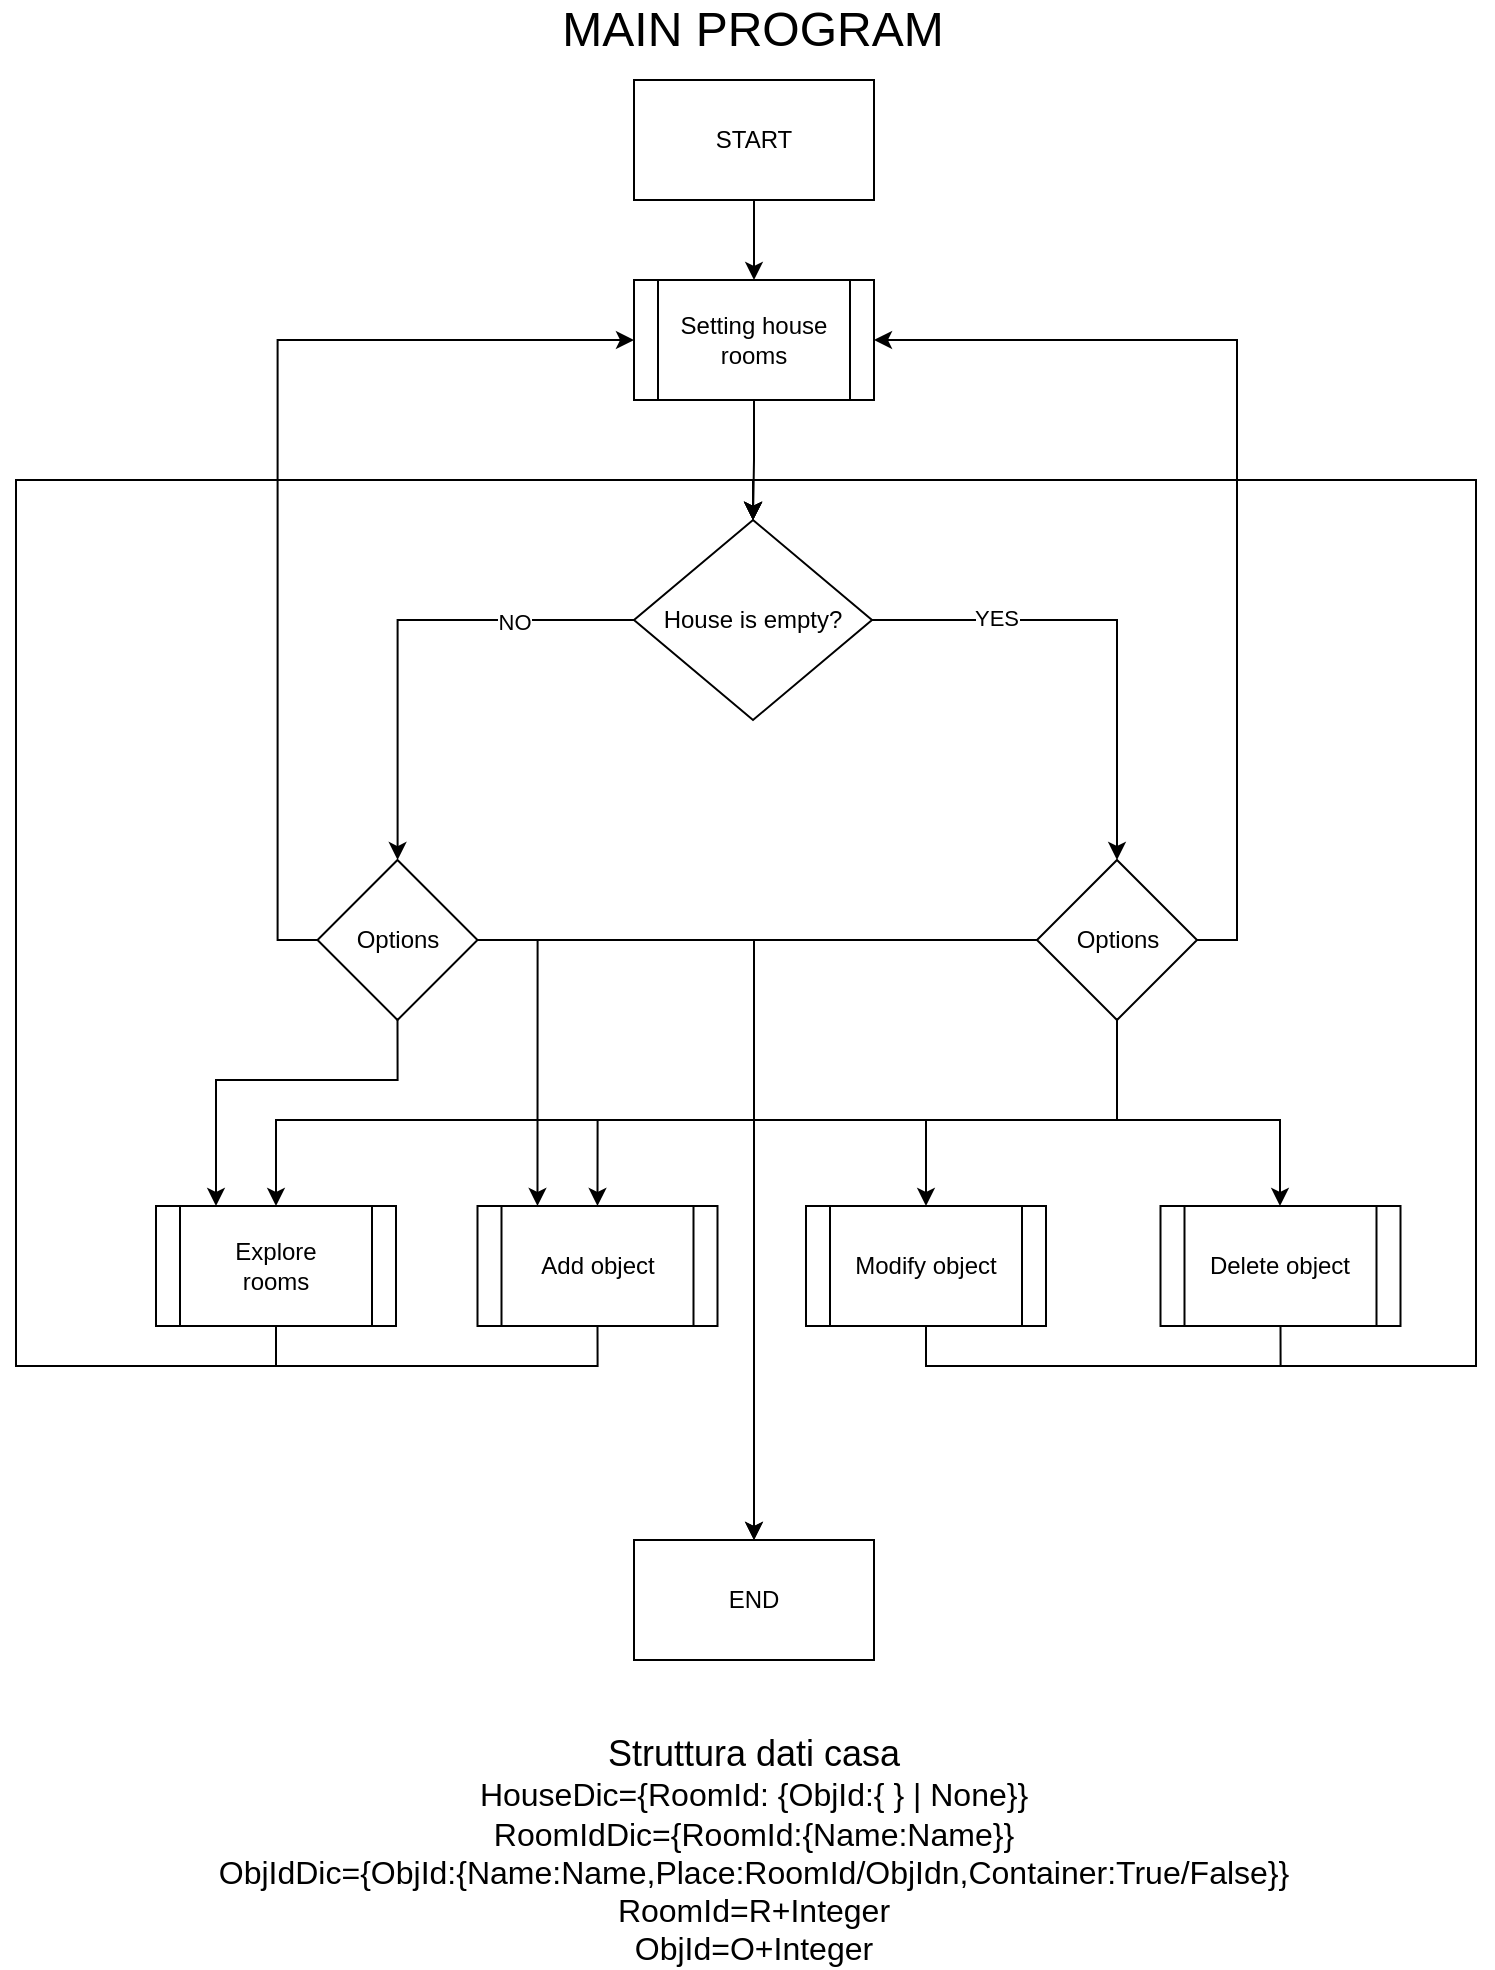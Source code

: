 <mxfile version="24.7.8" pages="7">
  <diagram id="C5RBs43oDa-KdzZeNtuy" name="Main">
    <mxGraphModel dx="1120" dy="532" grid="1" gridSize="10" guides="1" tooltips="1" connect="1" arrows="1" fold="1" page="1" pageScale="1" pageWidth="827" pageHeight="1169" math="0" shadow="0">
      <root>
        <mxCell id="WIyWlLk6GJQsqaUBKTNV-0" />
        <mxCell id="WIyWlLk6GJQsqaUBKTNV-1" parent="WIyWlLk6GJQsqaUBKTNV-0" />
        <mxCell id="SEZNVgb15gD7e7O4nUiE-18" value="&lt;font style=&quot;font-size: 24px;&quot;&gt;MAIN PROGRAM&lt;/font&gt;" style="text;html=1;align=center;verticalAlign=middle;whiteSpace=wrap;rounded=0;" parent="WIyWlLk6GJQsqaUBKTNV-1" vertex="1">
          <mxGeometry x="334" y="10" width="215" height="30" as="geometry" />
        </mxCell>
        <mxCell id="VbdlXVLyw7-0uxl72lft-1" value="" style="edgeStyle=orthogonalEdgeStyle;rounded=0;orthogonalLoop=1;jettySize=auto;html=1;" parent="WIyWlLk6GJQsqaUBKTNV-1" source="VbdlXVLyw7-0uxl72lft-2" target="VbdlXVLyw7-0uxl72lft-17" edge="1">
          <mxGeometry relative="1" as="geometry" />
        </mxCell>
        <mxCell id="VbdlXVLyw7-0uxl72lft-2" value="Setting house rooms" style="shape=process;whiteSpace=wrap;html=1;backgroundOutline=1;" parent="WIyWlLk6GJQsqaUBKTNV-1" vertex="1">
          <mxGeometry x="382" y="150" width="120" height="60" as="geometry" />
        </mxCell>
        <mxCell id="VbdlXVLyw7-0uxl72lft-3" style="edgeStyle=orthogonalEdgeStyle;rounded=0;orthogonalLoop=1;jettySize=auto;html=1;exitX=0.5;exitY=1;exitDx=0;exitDy=0;entryX=0.5;entryY=0;entryDx=0;entryDy=0;" parent="WIyWlLk6GJQsqaUBKTNV-1" source="VbdlXVLyw7-0uxl72lft-4" target="VbdlXVLyw7-0uxl72lft-17" edge="1">
          <mxGeometry relative="1" as="geometry">
            <Array as="points">
              <mxPoint x="203" y="693" />
              <mxPoint x="73" y="693" />
              <mxPoint x="73" y="250" />
              <mxPoint x="442" y="250" />
            </Array>
          </mxGeometry>
        </mxCell>
        <mxCell id="VbdlXVLyw7-0uxl72lft-4" value="Explore&lt;div&gt;rooms&lt;/div&gt;" style="shape=process;whiteSpace=wrap;html=1;backgroundOutline=1;" parent="WIyWlLk6GJQsqaUBKTNV-1" vertex="1">
          <mxGeometry x="143" y="613" width="120" height="60" as="geometry" />
        </mxCell>
        <mxCell id="VbdlXVLyw7-0uxl72lft-5" style="edgeStyle=orthogonalEdgeStyle;rounded=0;orthogonalLoop=1;jettySize=auto;html=1;exitX=0.5;exitY=1;exitDx=0;exitDy=0;entryX=0.5;entryY=0;entryDx=0;entryDy=0;" parent="WIyWlLk6GJQsqaUBKTNV-1" source="VbdlXVLyw7-0uxl72lft-6" target="VbdlXVLyw7-0uxl72lft-2" edge="1">
          <mxGeometry relative="1" as="geometry" />
        </mxCell>
        <mxCell id="VbdlXVLyw7-0uxl72lft-6" value="START" style="rounded=0;whiteSpace=wrap;html=1;" parent="WIyWlLk6GJQsqaUBKTNV-1" vertex="1">
          <mxGeometry x="382" y="50" width="120" height="60" as="geometry" />
        </mxCell>
        <mxCell id="VbdlXVLyw7-0uxl72lft-7" style="edgeStyle=orthogonalEdgeStyle;rounded=0;orthogonalLoop=1;jettySize=auto;html=1;exitX=0.5;exitY=1;exitDx=0;exitDy=0;entryX=0.5;entryY=0;entryDx=0;entryDy=0;" parent="WIyWlLk6GJQsqaUBKTNV-1" source="VbdlXVLyw7-0uxl72lft-8" target="VbdlXVLyw7-0uxl72lft-17" edge="1">
          <mxGeometry relative="1" as="geometry">
            <Array as="points">
              <mxPoint x="364" y="693" />
              <mxPoint x="73" y="693" />
              <mxPoint x="73" y="250" />
              <mxPoint x="442" y="250" />
            </Array>
          </mxGeometry>
        </mxCell>
        <mxCell id="VbdlXVLyw7-0uxl72lft-8" value="Add object" style="shape=process;whiteSpace=wrap;html=1;backgroundOutline=1;" parent="WIyWlLk6GJQsqaUBKTNV-1" vertex="1">
          <mxGeometry x="303.75" y="613" width="120" height="60" as="geometry" />
        </mxCell>
        <mxCell id="VbdlXVLyw7-0uxl72lft-9" style="edgeStyle=orthogonalEdgeStyle;rounded=0;orthogonalLoop=1;jettySize=auto;html=1;exitX=0.5;exitY=1;exitDx=0;exitDy=0;entryX=0.5;entryY=0;entryDx=0;entryDy=0;" parent="WIyWlLk6GJQsqaUBKTNV-1" source="VbdlXVLyw7-0uxl72lft-10" target="VbdlXVLyw7-0uxl72lft-17" edge="1">
          <mxGeometry relative="1" as="geometry">
            <Array as="points">
              <mxPoint x="528" y="693" />
              <mxPoint x="803" y="693" />
              <mxPoint x="803" y="250" />
              <mxPoint x="442" y="250" />
            </Array>
          </mxGeometry>
        </mxCell>
        <mxCell id="VbdlXVLyw7-0uxl72lft-10" value="Modify object" style="shape=process;whiteSpace=wrap;html=1;backgroundOutline=1;" parent="WIyWlLk6GJQsqaUBKTNV-1" vertex="1">
          <mxGeometry x="468" y="613" width="120" height="60" as="geometry" />
        </mxCell>
        <mxCell id="VbdlXVLyw7-0uxl72lft-11" style="edgeStyle=orthogonalEdgeStyle;rounded=0;orthogonalLoop=1;jettySize=auto;html=1;exitX=0.5;exitY=1;exitDx=0;exitDy=0;entryX=0.5;entryY=0;entryDx=0;entryDy=0;" parent="WIyWlLk6GJQsqaUBKTNV-1" source="VbdlXVLyw7-0uxl72lft-12" target="VbdlXVLyw7-0uxl72lft-17" edge="1">
          <mxGeometry relative="1" as="geometry">
            <Array as="points">
              <mxPoint x="705" y="693" />
              <mxPoint x="803" y="693" />
              <mxPoint x="803" y="250" />
              <mxPoint x="442" y="250" />
            </Array>
          </mxGeometry>
        </mxCell>
        <mxCell id="VbdlXVLyw7-0uxl72lft-12" value="Delete object" style="shape=process;whiteSpace=wrap;html=1;backgroundOutline=1;" parent="WIyWlLk6GJQsqaUBKTNV-1" vertex="1">
          <mxGeometry x="645.25" y="613" width="120" height="60" as="geometry" />
        </mxCell>
        <mxCell id="VbdlXVLyw7-0uxl72lft-13" value="" style="edgeStyle=orthogonalEdgeStyle;rounded=0;orthogonalLoop=1;jettySize=auto;html=1;" parent="WIyWlLk6GJQsqaUBKTNV-1" source="VbdlXVLyw7-0uxl72lft-17" target="VbdlXVLyw7-0uxl72lft-24" edge="1">
          <mxGeometry relative="1" as="geometry" />
        </mxCell>
        <mxCell id="VbdlXVLyw7-0uxl72lft-14" value="YES" style="edgeLabel;html=1;align=center;verticalAlign=middle;resizable=0;points=[];" parent="VbdlXVLyw7-0uxl72lft-13" vertex="1" connectable="0">
          <mxGeometry x="-0.491" y="1" relative="1" as="geometry">
            <mxPoint as="offset" />
          </mxGeometry>
        </mxCell>
        <mxCell id="VbdlXVLyw7-0uxl72lft-15" value="" style="edgeStyle=orthogonalEdgeStyle;rounded=0;orthogonalLoop=1;jettySize=auto;html=1;" parent="WIyWlLk6GJQsqaUBKTNV-1" source="VbdlXVLyw7-0uxl72lft-17" target="VbdlXVLyw7-0uxl72lft-29" edge="1">
          <mxGeometry relative="1" as="geometry" />
        </mxCell>
        <mxCell id="VbdlXVLyw7-0uxl72lft-16" value="NO" style="edgeLabel;html=1;align=center;verticalAlign=middle;resizable=0;points=[];" parent="VbdlXVLyw7-0uxl72lft-15" vertex="1" connectable="0">
          <mxGeometry x="-0.493" y="1" relative="1" as="geometry">
            <mxPoint as="offset" />
          </mxGeometry>
        </mxCell>
        <mxCell id="VbdlXVLyw7-0uxl72lft-17" value="House is empty?" style="rhombus;whiteSpace=wrap;html=1;" parent="WIyWlLk6GJQsqaUBKTNV-1" vertex="1">
          <mxGeometry x="382" y="270" width="119" height="100" as="geometry" />
        </mxCell>
        <mxCell id="VbdlXVLyw7-0uxl72lft-18" style="edgeStyle=orthogonalEdgeStyle;rounded=0;orthogonalLoop=1;jettySize=auto;html=1;exitX=0.5;exitY=1;exitDx=0;exitDy=0;" parent="WIyWlLk6GJQsqaUBKTNV-1" source="VbdlXVLyw7-0uxl72lft-24" target="VbdlXVLyw7-0uxl72lft-12" edge="1">
          <mxGeometry relative="1" as="geometry">
            <Array as="points">
              <mxPoint x="624" y="570" />
              <mxPoint x="705" y="570" />
            </Array>
          </mxGeometry>
        </mxCell>
        <mxCell id="VbdlXVLyw7-0uxl72lft-19" style="edgeStyle=orthogonalEdgeStyle;rounded=0;orthogonalLoop=1;jettySize=auto;html=1;exitX=0.5;exitY=1;exitDx=0;exitDy=0;entryX=0.5;entryY=0;entryDx=0;entryDy=0;" parent="WIyWlLk6GJQsqaUBKTNV-1" source="VbdlXVLyw7-0uxl72lft-24" target="VbdlXVLyw7-0uxl72lft-10" edge="1">
          <mxGeometry relative="1" as="geometry">
            <Array as="points">
              <mxPoint x="624" y="570" />
              <mxPoint x="528" y="570" />
            </Array>
          </mxGeometry>
        </mxCell>
        <mxCell id="VbdlXVLyw7-0uxl72lft-20" style="edgeStyle=orthogonalEdgeStyle;rounded=0;orthogonalLoop=1;jettySize=auto;html=1;exitX=0.5;exitY=1;exitDx=0;exitDy=0;entryX=0.5;entryY=0;entryDx=0;entryDy=0;" parent="WIyWlLk6GJQsqaUBKTNV-1" source="VbdlXVLyw7-0uxl72lft-24" target="VbdlXVLyw7-0uxl72lft-8" edge="1">
          <mxGeometry relative="1" as="geometry">
            <Array as="points">
              <mxPoint x="624" y="570" />
              <mxPoint x="364" y="570" />
            </Array>
          </mxGeometry>
        </mxCell>
        <mxCell id="VbdlXVLyw7-0uxl72lft-21" style="edgeStyle=orthogonalEdgeStyle;rounded=0;orthogonalLoop=1;jettySize=auto;html=1;exitX=0.5;exitY=1;exitDx=0;exitDy=0;entryX=0.5;entryY=0;entryDx=0;entryDy=0;" parent="WIyWlLk6GJQsqaUBKTNV-1" source="VbdlXVLyw7-0uxl72lft-24" target="VbdlXVLyw7-0uxl72lft-4" edge="1">
          <mxGeometry relative="1" as="geometry">
            <Array as="points">
              <mxPoint x="624" y="570" />
              <mxPoint x="203" y="570" />
            </Array>
          </mxGeometry>
        </mxCell>
        <mxCell id="VbdlXVLyw7-0uxl72lft-22" style="edgeStyle=orthogonalEdgeStyle;rounded=0;orthogonalLoop=1;jettySize=auto;html=1;exitX=1;exitY=0.5;exitDx=0;exitDy=0;entryX=1;entryY=0.5;entryDx=0;entryDy=0;" parent="WIyWlLk6GJQsqaUBKTNV-1" source="VbdlXVLyw7-0uxl72lft-24" target="VbdlXVLyw7-0uxl72lft-2" edge="1">
          <mxGeometry relative="1" as="geometry" />
        </mxCell>
        <mxCell id="VbdlXVLyw7-0uxl72lft-23" style="edgeStyle=orthogonalEdgeStyle;rounded=0;orthogonalLoop=1;jettySize=auto;html=1;exitX=0;exitY=0.5;exitDx=0;exitDy=0;entryX=0.5;entryY=0;entryDx=0;entryDy=0;" parent="WIyWlLk6GJQsqaUBKTNV-1" source="VbdlXVLyw7-0uxl72lft-24" target="VbdlXVLyw7-0uxl72lft-30" edge="1">
          <mxGeometry relative="1" as="geometry" />
        </mxCell>
        <mxCell id="VbdlXVLyw7-0uxl72lft-24" value="Options" style="rhombus;whiteSpace=wrap;html=1;" parent="WIyWlLk6GJQsqaUBKTNV-1" vertex="1">
          <mxGeometry x="583.5" y="440" width="80" height="80" as="geometry" />
        </mxCell>
        <mxCell id="VbdlXVLyw7-0uxl72lft-25" style="edgeStyle=orthogonalEdgeStyle;rounded=0;orthogonalLoop=1;jettySize=auto;html=1;exitX=0.5;exitY=1;exitDx=0;exitDy=0;entryX=0.25;entryY=0;entryDx=0;entryDy=0;" parent="WIyWlLk6GJQsqaUBKTNV-1" source="VbdlXVLyw7-0uxl72lft-29" target="VbdlXVLyw7-0uxl72lft-4" edge="1">
          <mxGeometry relative="1" as="geometry">
            <Array as="points">
              <mxPoint x="264" y="550" />
              <mxPoint x="173" y="550" />
            </Array>
          </mxGeometry>
        </mxCell>
        <mxCell id="VbdlXVLyw7-0uxl72lft-26" style="edgeStyle=orthogonalEdgeStyle;rounded=0;orthogonalLoop=1;jettySize=auto;html=1;exitX=1;exitY=0.5;exitDx=0;exitDy=0;entryX=0.25;entryY=0;entryDx=0;entryDy=0;" parent="WIyWlLk6GJQsqaUBKTNV-1" source="VbdlXVLyw7-0uxl72lft-29" target="VbdlXVLyw7-0uxl72lft-8" edge="1">
          <mxGeometry relative="1" as="geometry" />
        </mxCell>
        <mxCell id="VbdlXVLyw7-0uxl72lft-27" style="edgeStyle=orthogonalEdgeStyle;rounded=0;orthogonalLoop=1;jettySize=auto;html=1;exitX=0;exitY=0.5;exitDx=0;exitDy=0;entryX=0;entryY=0.5;entryDx=0;entryDy=0;" parent="WIyWlLk6GJQsqaUBKTNV-1" source="VbdlXVLyw7-0uxl72lft-29" target="VbdlXVLyw7-0uxl72lft-2" edge="1">
          <mxGeometry relative="1" as="geometry" />
        </mxCell>
        <mxCell id="VbdlXVLyw7-0uxl72lft-28" style="edgeStyle=orthogonalEdgeStyle;rounded=0;orthogonalLoop=1;jettySize=auto;html=1;exitX=1;exitY=0.5;exitDx=0;exitDy=0;entryX=0.5;entryY=0;entryDx=0;entryDy=0;" parent="WIyWlLk6GJQsqaUBKTNV-1" source="VbdlXVLyw7-0uxl72lft-29" target="VbdlXVLyw7-0uxl72lft-30" edge="1">
          <mxGeometry relative="1" as="geometry" />
        </mxCell>
        <mxCell id="VbdlXVLyw7-0uxl72lft-29" value="Options" style="rhombus;whiteSpace=wrap;html=1;" parent="WIyWlLk6GJQsqaUBKTNV-1" vertex="1">
          <mxGeometry x="223.75" y="440" width="80" height="80" as="geometry" />
        </mxCell>
        <mxCell id="VbdlXVLyw7-0uxl72lft-30" value="END" style="rounded=0;whiteSpace=wrap;html=1;" parent="WIyWlLk6GJQsqaUBKTNV-1" vertex="1">
          <mxGeometry x="382" y="780" width="120" height="60" as="geometry" />
        </mxCell>
        <mxCell id="uqz7V5Vx-qayiTXmnGGJ-0" value="&lt;font style=&quot;font-size: 18px;&quot;&gt;Struttura dati casa&lt;/font&gt;&lt;div&gt;&lt;font size=&quot;3&quot;&gt;HouseDic={RoomId: {ObjId:{ } | None}}&lt;/font&gt;&lt;/div&gt;&lt;div&gt;&lt;font size=&quot;3&quot;&gt;RoomIdDic={RoomId:{Name:Name}}&lt;/font&gt;&lt;/div&gt;&lt;div&gt;&lt;span style=&quot;font-size: medium;&quot;&gt;ObjIdDic={ObjId:{Name:Name,Place:RoomId/ObjIdn,Container:True/False}}&lt;/span&gt;&lt;font size=&quot;3&quot;&gt;&lt;br&gt;&lt;/font&gt;&lt;/div&gt;&lt;div&gt;&lt;span style=&quot;background-color: initial; font-size: medium;&quot;&gt;RoomId=R+Integer&lt;/span&gt;&lt;/div&gt;&lt;div&gt;&lt;span style=&quot;background-color: initial; font-size: medium;&quot;&gt;ObjId=O+Integer&lt;/span&gt;&lt;/div&gt;" style="text;html=1;align=center;verticalAlign=middle;whiteSpace=wrap;rounded=0;" vertex="1" parent="WIyWlLk6GJQsqaUBKTNV-1">
          <mxGeometry x="172" y="880" width="540" height="110" as="geometry" />
        </mxCell>
      </root>
    </mxGraphModel>
  </diagram>
  <diagram id="VCsawrTOthUeDQfajYl_" name="Setting House Rooms">
    <mxGraphModel dx="1120" dy="532" grid="1" gridSize="10" guides="1" tooltips="1" connect="1" arrows="1" fold="1" page="1" pageScale="1" pageWidth="827" pageHeight="1169" math="0" shadow="0">
      <root>
        <mxCell id="0" />
        <mxCell id="1" parent="0" />
        <mxCell id="F1TZwqzf32EQJO5rZa7f-1" value="&lt;span style=&quot;font-size: 24px;&quot;&gt;SETTING ROOMS OF THE HOUSE&lt;/span&gt;" style="text;html=1;align=center;verticalAlign=middle;whiteSpace=wrap;rounded=0;" parent="1" vertex="1">
          <mxGeometry x="212" y="10" width="404" height="30" as="geometry" />
        </mxCell>
        <mxCell id="F1TZwqzf32EQJO5rZa7f-2" value="" style="edgeStyle=orthogonalEdgeStyle;rounded=0;orthogonalLoop=1;jettySize=auto;html=1;" parent="1" source="F1TZwqzf32EQJO5rZa7f-3" target="F1TZwqzf32EQJO5rZa7f-29" edge="1">
          <mxGeometry relative="1" as="geometry" />
        </mxCell>
        <mxCell id="F1TZwqzf32EQJO5rZa7f-3" value="Ask for the name of the room" style="rounded=0;whiteSpace=wrap;html=1;" parent="1" vertex="1">
          <mxGeometry x="448.95" y="647" width="120" height="60" as="geometry" />
        </mxCell>
        <mxCell id="ax3tRUe_NGKrcjEk7FFS-2" value="" style="edgeStyle=orthogonalEdgeStyle;rounded=0;orthogonalLoop=1;jettySize=auto;html=1;" parent="1" source="F1TZwqzf32EQJO5rZa7f-8" target="ax3tRUe_NGKrcjEk7FFS-1" edge="1">
          <mxGeometry relative="1" as="geometry" />
        </mxCell>
        <mxCell id="ax3tRUe_NGKrcjEk7FFS-3" value="YES" style="edgeLabel;html=1;align=center;verticalAlign=middle;resizable=0;points=[];" parent="ax3tRUe_NGKrcjEk7FFS-2" vertex="1" connectable="0">
          <mxGeometry x="-0.2" y="1" relative="1" as="geometry">
            <mxPoint as="offset" />
          </mxGeometry>
        </mxCell>
        <mxCell id="EM_I_bqeVkrDWOazCOOl-3" value="" style="edgeStyle=orthogonalEdgeStyle;rounded=0;orthogonalLoop=1;jettySize=auto;html=1;" parent="1" source="F1TZwqzf32EQJO5rZa7f-8" target="EM_I_bqeVkrDWOazCOOl-2" edge="1">
          <mxGeometry relative="1" as="geometry" />
        </mxCell>
        <mxCell id="EM_I_bqeVkrDWOazCOOl-4" value="NO" style="edgeLabel;html=1;align=center;verticalAlign=middle;resizable=0;points=[];" parent="EM_I_bqeVkrDWOazCOOl-3" vertex="1" connectable="0">
          <mxGeometry x="-0.096" y="-1" relative="1" as="geometry">
            <mxPoint as="offset" />
          </mxGeometry>
        </mxCell>
        <mxCell id="F1TZwqzf32EQJO5rZa7f-8" value="No rooms&lt;div&gt;inserted?&lt;/div&gt;" style="rhombus;whiteSpace=wrap;html=1;" parent="1" vertex="1">
          <mxGeometry x="468.95" y="283" width="80" height="80" as="geometry" />
        </mxCell>
        <mxCell id="F1TZwqzf32EQJO5rZa7f-14" style="edgeStyle=orthogonalEdgeStyle;rounded=0;orthogonalLoop=1;jettySize=auto;html=1;exitX=0.5;exitY=1;exitDx=0;exitDy=0;entryX=0.5;entryY=0;entryDx=0;entryDy=0;" parent="1" source="F1TZwqzf32EQJO5rZa7f-15" target="F1TZwqzf32EQJO5rZa7f-8" edge="1">
          <mxGeometry relative="1" as="geometry" />
        </mxCell>
        <mxCell id="F1TZwqzf32EQJO5rZa7f-15" value="START" style="rounded=0;whiteSpace=wrap;html=1;" parent="1" vertex="1">
          <mxGeometry x="448.95" y="177" width="120" height="60" as="geometry" />
        </mxCell>
        <mxCell id="ax3tRUe_NGKrcjEk7FFS-8" style="edgeStyle=orthogonalEdgeStyle;rounded=0;orthogonalLoop=1;jettySize=auto;html=1;exitX=1;exitY=0.5;exitDx=0;exitDy=0;entryX=1;entryY=0.5;entryDx=0;entryDy=0;" parent="1" source="F1TZwqzf32EQJO5rZa7f-29" target="F1TZwqzf32EQJO5rZa7f-3" edge="1">
          <mxGeometry relative="1" as="geometry">
            <Array as="points">
              <mxPoint x="614.95" y="792" />
              <mxPoint x="614.95" y="677" />
            </Array>
          </mxGeometry>
        </mxCell>
        <mxCell id="ax3tRUe_NGKrcjEk7FFS-9" value="YES" style="edgeLabel;html=1;align=center;verticalAlign=middle;resizable=0;points=[];" parent="ax3tRUe_NGKrcjEk7FFS-8" vertex="1" connectable="0">
          <mxGeometry x="-0.762" y="-1" relative="1" as="geometry">
            <mxPoint as="offset" />
          </mxGeometry>
        </mxCell>
        <mxCell id="EM_I_bqeVkrDWOazCOOl-18" value="" style="edgeStyle=orthogonalEdgeStyle;rounded=0;orthogonalLoop=1;jettySize=auto;html=1;" parent="1" source="F1TZwqzf32EQJO5rZa7f-29" target="EM_I_bqeVkrDWOazCOOl-17" edge="1">
          <mxGeometry relative="1" as="geometry" />
        </mxCell>
        <mxCell id="EM_I_bqeVkrDWOazCOOl-19" value="NO" style="edgeLabel;html=1;align=center;verticalAlign=middle;resizable=0;points=[];" parent="EM_I_bqeVkrDWOazCOOl-18" vertex="1" connectable="0">
          <mxGeometry x="-0.402" y="3" relative="1" as="geometry">
            <mxPoint as="offset" />
          </mxGeometry>
        </mxCell>
        <mxCell id="F1TZwqzf32EQJO5rZa7f-29" value="Room name&lt;div&gt;already exist?&lt;/div&gt;" style="rhombus;whiteSpace=wrap;html=1;rounded=0;" parent="1" vertex="1">
          <mxGeometry x="455.2" y="752" width="107.5" height="80" as="geometry" />
        </mxCell>
        <mxCell id="F1TZwqzf32EQJO5rZa7f-32" value="" style="edgeStyle=orthogonalEdgeStyle;rounded=0;orthogonalLoop=1;jettySize=auto;html=1;" parent="1" source="F1TZwqzf32EQJO5rZa7f-36" target="F1TZwqzf32EQJO5rZa7f-37" edge="1">
          <mxGeometry relative="1" as="geometry" />
        </mxCell>
        <mxCell id="F1TZwqzf32EQJO5rZa7f-33" value="NO" style="edgeLabel;html=1;align=center;verticalAlign=middle;resizable=0;points=[];" parent="F1TZwqzf32EQJO5rZa7f-32" vertex="1" connectable="0">
          <mxGeometry x="-0.356" y="3" relative="1" as="geometry">
            <mxPoint as="offset" />
          </mxGeometry>
        </mxCell>
        <mxCell id="F1TZwqzf32EQJO5rZa7f-34" value="" style="edgeStyle=orthogonalEdgeStyle;rounded=0;orthogonalLoop=1;jettySize=auto;html=1;" parent="1" source="F1TZwqzf32EQJO5rZa7f-36" target="F1TZwqzf32EQJO5rZa7f-53" edge="1">
          <mxGeometry relative="1" as="geometry" />
        </mxCell>
        <mxCell id="F1TZwqzf32EQJO5rZa7f-35" value="YES" style="edgeLabel;html=1;align=center;verticalAlign=middle;resizable=0;points=[];" parent="F1TZwqzf32EQJO5rZa7f-34" vertex="1" connectable="0">
          <mxGeometry x="-0.36" y="-1" relative="1" as="geometry">
            <mxPoint as="offset" />
          </mxGeometry>
        </mxCell>
        <mxCell id="F1TZwqzf32EQJO5rZa7f-36" value="Other rooms?" style="rhombus;whiteSpace=wrap;html=1;rounded=0;" parent="1" vertex="1">
          <mxGeometry x="656.45" y="960" width="90" height="91" as="geometry" />
        </mxCell>
        <mxCell id="F1TZwqzf32EQJO5rZa7f-37" value="END" style="whiteSpace=wrap;html=1;rounded=0;" parent="1" vertex="1">
          <mxGeometry x="641.45" y="1090" width="120" height="60" as="geometry" />
        </mxCell>
        <mxCell id="F1TZwqzf32EQJO5rZa7f-47" style="edgeStyle=orthogonalEdgeStyle;rounded=0;orthogonalLoop=1;jettySize=auto;html=1;exitX=1;exitY=0.5;exitDx=0;exitDy=0;entryX=0;entryY=0.5;entryDx=0;entryDy=0;" parent="1" source="F1TZwqzf32EQJO5rZa7f-48" target="F1TZwqzf32EQJO5rZa7f-36" edge="1">
          <mxGeometry relative="1" as="geometry" />
        </mxCell>
        <mxCell id="F1TZwqzf32EQJO5rZa7f-48" value="Print rooms list" style="whiteSpace=wrap;html=1;rounded=0;" parent="1" vertex="1">
          <mxGeometry x="448.95" y="975.5" width="120" height="60" as="geometry" />
        </mxCell>
        <mxCell id="ax3tRUe_NGKrcjEk7FFS-10" style="edgeStyle=orthogonalEdgeStyle;rounded=0;orthogonalLoop=1;jettySize=auto;html=1;exitX=0.5;exitY=0;exitDx=0;exitDy=0;entryX=1;entryY=0.5;entryDx=0;entryDy=0;" parent="1" source="F1TZwqzf32EQJO5rZa7f-53" target="F1TZwqzf32EQJO5rZa7f-3" edge="1">
          <mxGeometry relative="1" as="geometry" />
        </mxCell>
        <mxCell id="F1TZwqzf32EQJO5rZa7f-53" value="Print room list" style="whiteSpace=wrap;html=1;rounded=0;" parent="1" vertex="1">
          <mxGeometry x="641.45" y="850" width="120" height="60" as="geometry" />
        </mxCell>
        <mxCell id="ax3tRUe_NGKrcjEk7FFS-5" value="" style="edgeStyle=orthogonalEdgeStyle;rounded=0;orthogonalLoop=1;jettySize=auto;html=1;" parent="1" source="ax3tRUe_NGKrcjEk7FFS-1" target="ax3tRUe_NGKrcjEk7FFS-4" edge="1">
          <mxGeometry relative="1" as="geometry" />
        </mxCell>
        <mxCell id="ax3tRUe_NGKrcjEk7FFS-1" value="Set default rooms" style="whiteSpace=wrap;html=1;" parent="1" vertex="1">
          <mxGeometry x="448.95" y="413" width="120" height="60" as="geometry" />
        </mxCell>
        <mxCell id="ax3tRUe_NGKrcjEk7FFS-6" style="edgeStyle=orthogonalEdgeStyle;rounded=0;orthogonalLoop=1;jettySize=auto;html=1;exitX=0.5;exitY=1;exitDx=0;exitDy=0;entryX=0.5;entryY=0;entryDx=0;entryDy=0;" parent="1" source="ax3tRUe_NGKrcjEk7FFS-4" target="F1TZwqzf32EQJO5rZa7f-3" edge="1">
          <mxGeometry relative="1" as="geometry" />
        </mxCell>
        <mxCell id="ax3tRUe_NGKrcjEk7FFS-7" value="NO" style="edgeLabel;html=1;align=center;verticalAlign=middle;resizable=0;points=[];" parent="ax3tRUe_NGKrcjEk7FFS-6" vertex="1" connectable="0">
          <mxGeometry x="-0.145" y="1" relative="1" as="geometry">
            <mxPoint as="offset" />
          </mxGeometry>
        </mxCell>
        <mxCell id="ax3tRUe_NGKrcjEk7FFS-11" style="edgeStyle=orthogonalEdgeStyle;rounded=0;orthogonalLoop=1;jettySize=auto;html=1;exitX=0;exitY=0.5;exitDx=0;exitDy=0;entryX=0;entryY=0.5;entryDx=0;entryDy=0;" parent="1" source="ax3tRUe_NGKrcjEk7FFS-4" target="F1TZwqzf32EQJO5rZa7f-37" edge="1">
          <mxGeometry relative="1" as="geometry">
            <Array as="points">
              <mxPoint x="370" y="558" />
              <mxPoint x="370" y="1120" />
            </Array>
          </mxGeometry>
        </mxCell>
        <mxCell id="ax3tRUe_NGKrcjEk7FFS-12" value="YES" style="edgeLabel;html=1;align=center;verticalAlign=middle;resizable=0;points=[];" parent="ax3tRUe_NGKrcjEk7FFS-11" vertex="1" connectable="0">
          <mxGeometry x="-0.928" relative="1" as="geometry">
            <mxPoint as="offset" />
          </mxGeometry>
        </mxCell>
        <mxCell id="ax3tRUe_NGKrcjEk7FFS-4" value="Default rooms&lt;div&gt;fit house?&lt;/div&gt;" style="rhombus;whiteSpace=wrap;html=1;" parent="1" vertex="1">
          <mxGeometry x="440.95" y="518" width="136" height="80" as="geometry" />
        </mxCell>
        <mxCell id="EM_I_bqeVkrDWOazCOOl-16" style="edgeStyle=orthogonalEdgeStyle;rounded=0;orthogonalLoop=1;jettySize=auto;html=1;exitX=0.5;exitY=1;exitDx=0;exitDy=0;entryX=0;entryY=0.5;entryDx=0;entryDy=0;" parent="1" source="EM_I_bqeVkrDWOazCOOl-1" target="F1TZwqzf32EQJO5rZa7f-37" edge="1">
          <mxGeometry relative="1" as="geometry" />
        </mxCell>
        <mxCell id="EM_I_bqeVkrDWOazCOOl-1" value="Add room" style="shape=process;whiteSpace=wrap;html=1;backgroundOutline=1;" parent="1" vertex="1">
          <mxGeometry x="10" y="470" width="120" height="60" as="geometry" />
        </mxCell>
        <mxCell id="EM_I_bqeVkrDWOazCOOl-7" style="edgeStyle=orthogonalEdgeStyle;rounded=0;orthogonalLoop=1;jettySize=auto;html=1;exitX=0.5;exitY=1;exitDx=0;exitDy=0;" parent="1" source="EM_I_bqeVkrDWOazCOOl-2" target="EM_I_bqeVkrDWOazCOOl-5" edge="1">
          <mxGeometry relative="1" as="geometry" />
        </mxCell>
        <mxCell id="EM_I_bqeVkrDWOazCOOl-12" value="DELETE" style="edgeLabel;html=1;align=center;verticalAlign=middle;resizable=0;points=[];" parent="EM_I_bqeVkrDWOazCOOl-7" vertex="1" connectable="0">
          <mxGeometry x="0.195" y="-1" relative="1" as="geometry">
            <mxPoint as="offset" />
          </mxGeometry>
        </mxCell>
        <mxCell id="EM_I_bqeVkrDWOazCOOl-9" style="edgeStyle=orthogonalEdgeStyle;rounded=0;orthogonalLoop=1;jettySize=auto;html=1;exitX=0.5;exitY=1;exitDx=0;exitDy=0;entryX=0.5;entryY=0;entryDx=0;entryDy=0;" parent="1" target="EM_I_bqeVkrDWOazCOOl-6" edge="1">
          <mxGeometry relative="1" as="geometry">
            <mxPoint x="200" y="400" as="sourcePoint" />
            <Array as="points">
              <mxPoint x="200" y="401" />
              <mxPoint x="334" y="401" />
            </Array>
          </mxGeometry>
        </mxCell>
        <mxCell id="EM_I_bqeVkrDWOazCOOl-11" value="MODIFY" style="edgeLabel;html=1;align=center;verticalAlign=middle;resizable=0;points=[];" parent="EM_I_bqeVkrDWOazCOOl-9" vertex="1" connectable="0">
          <mxGeometry x="-0.361" y="-4" relative="1" as="geometry">
            <mxPoint x="70" y="25" as="offset" />
          </mxGeometry>
        </mxCell>
        <mxCell id="EM_I_bqeVkrDWOazCOOl-10" style="edgeStyle=orthogonalEdgeStyle;rounded=0;orthogonalLoop=1;jettySize=auto;html=1;exitX=0.5;exitY=1;exitDx=0;exitDy=0;entryX=0.5;entryY=0;entryDx=0;entryDy=0;" parent="1" source="EM_I_bqeVkrDWOazCOOl-2" target="EM_I_bqeVkrDWOazCOOl-1" edge="1">
          <mxGeometry relative="1" as="geometry">
            <Array as="points">
              <mxPoint x="200" y="400" />
              <mxPoint x="70" y="400" />
            </Array>
          </mxGeometry>
        </mxCell>
        <mxCell id="EM_I_bqeVkrDWOazCOOl-13" value="ADD" style="edgeLabel;html=1;align=center;verticalAlign=middle;resizable=0;points=[];" parent="EM_I_bqeVkrDWOazCOOl-10" vertex="1" connectable="0">
          <mxGeometry x="0.659" y="4" relative="1" as="geometry">
            <mxPoint as="offset" />
          </mxGeometry>
        </mxCell>
        <mxCell id="EM_I_bqeVkrDWOazCOOl-2" value="Add, delete or&lt;div&gt;modify room?&lt;/div&gt;" style="rhombus;whiteSpace=wrap;html=1;" parent="1" vertex="1">
          <mxGeometry x="130" y="271.5" width="140" height="103" as="geometry" />
        </mxCell>
        <mxCell id="EM_I_bqeVkrDWOazCOOl-15" style="edgeStyle=orthogonalEdgeStyle;rounded=0;orthogonalLoop=1;jettySize=auto;html=1;exitX=0.5;exitY=1;exitDx=0;exitDy=0;entryX=0;entryY=0.5;entryDx=0;entryDy=0;" parent="1" source="EM_I_bqeVkrDWOazCOOl-5" target="F1TZwqzf32EQJO5rZa7f-37" edge="1">
          <mxGeometry relative="1" as="geometry">
            <Array as="points">
              <mxPoint x="200" y="1120" />
            </Array>
          </mxGeometry>
        </mxCell>
        <mxCell id="EM_I_bqeVkrDWOazCOOl-5" value="Delete room" style="shape=process;whiteSpace=wrap;html=1;backgroundOutline=1;" parent="1" vertex="1">
          <mxGeometry x="140" y="470" width="120" height="60" as="geometry" />
        </mxCell>
        <mxCell id="EM_I_bqeVkrDWOazCOOl-14" style="edgeStyle=orthogonalEdgeStyle;rounded=0;orthogonalLoop=1;jettySize=auto;html=1;exitX=0.5;exitY=1;exitDx=0;exitDy=0;entryX=0;entryY=0.5;entryDx=0;entryDy=0;" parent="1" source="EM_I_bqeVkrDWOazCOOl-6" target="F1TZwqzf32EQJO5rZa7f-37" edge="1">
          <mxGeometry relative="1" as="geometry">
            <Array as="points">
              <mxPoint x="340" y="530" />
              <mxPoint x="340" y="1120" />
            </Array>
          </mxGeometry>
        </mxCell>
        <mxCell id="EM_I_bqeVkrDWOazCOOl-6" value="Modify room" style="shape=process;whiteSpace=wrap;html=1;backgroundOutline=1;" parent="1" vertex="1">
          <mxGeometry x="274" y="470" width="120" height="60" as="geometry" />
        </mxCell>
        <mxCell id="EM_I_bqeVkrDWOazCOOl-20" style="edgeStyle=orthogonalEdgeStyle;rounded=0;orthogonalLoop=1;jettySize=auto;html=1;exitX=0.5;exitY=1;exitDx=0;exitDy=0;entryX=0.5;entryY=0;entryDx=0;entryDy=0;" parent="1" source="EM_I_bqeVkrDWOazCOOl-17" target="F1TZwqzf32EQJO5rZa7f-48" edge="1">
          <mxGeometry relative="1" as="geometry" />
        </mxCell>
        <mxCell id="EM_I_bqeVkrDWOazCOOl-17" value="Set Room Id" style="rounded=0;whiteSpace=wrap;html=1;" parent="1" vertex="1">
          <mxGeometry x="448.95" y="880" width="120" height="60" as="geometry" />
        </mxCell>
        <mxCell id="NqiQJ1uCuhTcIP9iIZxP-78" style="edgeStyle=orthogonalEdgeStyle;rounded=0;orthogonalLoop=1;jettySize=auto;html=1;exitX=0.5;exitY=1;exitDx=0;exitDy=0;entryX=0.5;entryY=0;entryDx=0;entryDy=0;" parent="1" source="NqiQJ1uCuhTcIP9iIZxP-2" target="NqiQJ1uCuhTcIP9iIZxP-20" edge="1">
          <mxGeometry relative="1" as="geometry" />
        </mxCell>
        <mxCell id="NqiQJ1uCuhTcIP9iIZxP-2" value="Set the Id to&lt;div&gt;Rn+1&lt;/div&gt;&lt;div&gt;(n is the number of the last room added)&lt;/div&gt;" style="rounded=0;whiteSpace=wrap;html=1;" parent="1" vertex="1">
          <mxGeometry x="260.0" y="1676.5" width="120" height="60" as="geometry" />
        </mxCell>
        <mxCell id="NqiQJ1uCuhTcIP9iIZxP-75" style="edgeStyle=orthogonalEdgeStyle;rounded=0;orthogonalLoop=1;jettySize=auto;html=1;exitX=0;exitY=0.5;exitDx=0;exitDy=0;entryX=0.5;entryY=0;entryDx=0;entryDy=0;" parent="1" source="NqiQJ1uCuhTcIP9iIZxP-7" target="NqiQJ1uCuhTcIP9iIZxP-60" edge="1">
          <mxGeometry relative="1" as="geometry" />
        </mxCell>
        <mxCell id="NqiQJ1uCuhTcIP9iIZxP-80" value="YES" style="edgeLabel;html=1;align=center;verticalAlign=middle;resizable=0;points=[];" parent="NqiQJ1uCuhTcIP9iIZxP-75" vertex="1" connectable="0">
          <mxGeometry x="-0.41" y="5" relative="1" as="geometry">
            <mxPoint as="offset" />
          </mxGeometry>
        </mxCell>
        <mxCell id="NqiQJ1uCuhTcIP9iIZxP-76" style="edgeStyle=orthogonalEdgeStyle;rounded=0;orthogonalLoop=1;jettySize=auto;html=1;exitX=1;exitY=0.5;exitDx=0;exitDy=0;entryX=0.5;entryY=0;entryDx=0;entryDy=0;" parent="1" source="NqiQJ1uCuhTcIP9iIZxP-7" target="NqiQJ1uCuhTcIP9iIZxP-2" edge="1">
          <mxGeometry relative="1" as="geometry" />
        </mxCell>
        <mxCell id="NqiQJ1uCuhTcIP9iIZxP-79" value="NO" style="edgeLabel;html=1;align=center;verticalAlign=middle;resizable=0;points=[];" parent="NqiQJ1uCuhTcIP9iIZxP-76" vertex="1" connectable="0">
          <mxGeometry x="-0.467" y="-2" relative="1" as="geometry">
            <mxPoint y="1" as="offset" />
          </mxGeometry>
        </mxCell>
        <mxCell id="NqiQJ1uCuhTcIP9iIZxP-7" value="No rooms&lt;div&gt;inserted?&lt;/div&gt;" style="rhombus;whiteSpace=wrap;html=1;" parent="1" vertex="1">
          <mxGeometry x="160" y="1574" width="80" height="80" as="geometry" />
        </mxCell>
        <mxCell id="NqiQJ1uCuhTcIP9iIZxP-49" value="" style="edgeStyle=orthogonalEdgeStyle;rounded=0;orthogonalLoop=1;jettySize=auto;html=1;" parent="1" source="NqiQJ1uCuhTcIP9iIZxP-9" target="NqiQJ1uCuhTcIP9iIZxP-48" edge="1">
          <mxGeometry relative="1" as="geometry" />
        </mxCell>
        <mxCell id="NqiQJ1uCuhTcIP9iIZxP-9" value="START" style="rounded=0;whiteSpace=wrap;html=1;" parent="1" vertex="1">
          <mxGeometry x="140" y="1220" width="120" height="60" as="geometry" />
        </mxCell>
        <mxCell id="NqiQJ1uCuhTcIP9iIZxP-20" value="END" style="whiteSpace=wrap;html=1;rounded=0;" parent="1" vertex="1">
          <mxGeometry x="140.0" y="1796.5" width="120" height="60" as="geometry" />
        </mxCell>
        <mxCell id="NqiQJ1uCuhTcIP9iIZxP-47" value="&lt;span style=&quot;font-size: 24px;&quot;&gt;ADD ROOM&lt;/span&gt;" style="text;html=1;align=center;verticalAlign=middle;whiteSpace=wrap;rounded=0;" parent="1" vertex="1">
          <mxGeometry x="117" y="1180" width="165.05" height="30" as="geometry" />
        </mxCell>
        <mxCell id="NqiQJ1uCuhTcIP9iIZxP-104" value="" style="edgeStyle=orthogonalEdgeStyle;rounded=0;orthogonalLoop=1;jettySize=auto;html=1;" parent="1" source="NqiQJ1uCuhTcIP9iIZxP-48" target="NqiQJ1uCuhTcIP9iIZxP-103" edge="1">
          <mxGeometry relative="1" as="geometry" />
        </mxCell>
        <mxCell id="NqiQJ1uCuhTcIP9iIZxP-48" value="Ask the name of the&lt;div&gt;room to be added&lt;/div&gt;" style="whiteSpace=wrap;html=1;rounded=0;" parent="1" vertex="1">
          <mxGeometry x="140.0" y="1360" width="120" height="60" as="geometry" />
        </mxCell>
        <mxCell id="NqiQJ1uCuhTcIP9iIZxP-77" style="edgeStyle=orthogonalEdgeStyle;rounded=0;orthogonalLoop=1;jettySize=auto;html=1;exitX=0.5;exitY=1;exitDx=0;exitDy=0;entryX=0.5;entryY=0;entryDx=0;entryDy=0;" parent="1" source="NqiQJ1uCuhTcIP9iIZxP-60" target="NqiQJ1uCuhTcIP9iIZxP-20" edge="1">
          <mxGeometry relative="1" as="geometry" />
        </mxCell>
        <mxCell id="NqiQJ1uCuhTcIP9iIZxP-60" value="Set the Id to R1" style="whiteSpace=wrap;html=1;" parent="1" vertex="1">
          <mxGeometry x="20" y="1676.5" width="120" height="60" as="geometry" />
        </mxCell>
        <mxCell id="NqiQJ1uCuhTcIP9iIZxP-88" value="" style="edgeStyle=orthogonalEdgeStyle;rounded=0;orthogonalLoop=1;jettySize=auto;html=1;" parent="1" source="NqiQJ1uCuhTcIP9iIZxP-89" target="NqiQJ1uCuhTcIP9iIZxP-93" edge="1">
          <mxGeometry relative="1" as="geometry" />
        </mxCell>
        <mxCell id="NqiQJ1uCuhTcIP9iIZxP-89" value="START" style="rounded=0;whiteSpace=wrap;html=1;" parent="1" vertex="1">
          <mxGeometry x="550" y="1220" width="120" height="60" as="geometry" />
        </mxCell>
        <mxCell id="NqiQJ1uCuhTcIP9iIZxP-90" value="END" style="whiteSpace=wrap;html=1;rounded=0;" parent="1" vertex="1">
          <mxGeometry x="550" y="1796.5" width="120" height="60" as="geometry" />
        </mxCell>
        <mxCell id="NqiQJ1uCuhTcIP9iIZxP-91" value="&lt;span style=&quot;font-size: 24px;&quot;&gt;MODIFY ROOM&lt;/span&gt;" style="text;html=1;align=center;verticalAlign=middle;whiteSpace=wrap;rounded=0;" parent="1" vertex="1">
          <mxGeometry x="513.5" y="1180" width="193" height="30" as="geometry" />
        </mxCell>
        <mxCell id="NqiQJ1uCuhTcIP9iIZxP-101" value="" style="edgeStyle=orthogonalEdgeStyle;rounded=0;orthogonalLoop=1;jettySize=auto;html=1;" parent="1" source="NqiQJ1uCuhTcIP9iIZxP-93" target="NqiQJ1uCuhTcIP9iIZxP-100" edge="1">
          <mxGeometry relative="1" as="geometry" />
        </mxCell>
        <mxCell id="NqiQJ1uCuhTcIP9iIZxP-93" value="Ask the id of the room&lt;div&gt;to be modified&lt;/div&gt;" style="whiteSpace=wrap;html=1;rounded=0;" parent="1" vertex="1">
          <mxGeometry x="550" y="1360" width="120" height="60" as="geometry" />
        </mxCell>
        <mxCell id="NqiQJ1uCuhTcIP9iIZxP-111" style="edgeStyle=orthogonalEdgeStyle;rounded=0;orthogonalLoop=1;jettySize=auto;html=1;exitX=0.5;exitY=1;exitDx=0;exitDy=0;entryX=0.5;entryY=0;entryDx=0;entryDy=0;" parent="1" source="NqiQJ1uCuhTcIP9iIZxP-100" target="NqiQJ1uCuhTcIP9iIZxP-110" edge="1">
          <mxGeometry relative="1" as="geometry" />
        </mxCell>
        <mxCell id="NqiQJ1uCuhTcIP9iIZxP-100" value="Ask the new name&lt;div&gt;of the room&lt;/div&gt;" style="whiteSpace=wrap;html=1;rounded=0;" parent="1" vertex="1">
          <mxGeometry x="550" y="1471.5" width="120" height="60" as="geometry" />
        </mxCell>
        <mxCell id="NqiQJ1uCuhTcIP9iIZxP-105" style="edgeStyle=orthogonalEdgeStyle;rounded=0;orthogonalLoop=1;jettySize=auto;html=1;exitX=0.5;exitY=1;exitDx=0;exitDy=0;entryX=0.5;entryY=0;entryDx=0;entryDy=0;" parent="1" source="NqiQJ1uCuhTcIP9iIZxP-103" target="NqiQJ1uCuhTcIP9iIZxP-7" edge="1">
          <mxGeometry relative="1" as="geometry" />
        </mxCell>
        <mxCell id="NqiQJ1uCuhTcIP9iIZxP-108" value="NO" style="edgeLabel;html=1;align=center;verticalAlign=middle;resizable=0;points=[];" parent="NqiQJ1uCuhTcIP9iIZxP-105" vertex="1" connectable="0">
          <mxGeometry x="-0.231" y="3" relative="1" as="geometry">
            <mxPoint y="1" as="offset" />
          </mxGeometry>
        </mxCell>
        <mxCell id="NqiQJ1uCuhTcIP9iIZxP-106" style="edgeStyle=orthogonalEdgeStyle;rounded=0;orthogonalLoop=1;jettySize=auto;html=1;exitX=1;exitY=0.5;exitDx=0;exitDy=0;entryX=1;entryY=0.5;entryDx=0;entryDy=0;" parent="1" source="NqiQJ1uCuhTcIP9iIZxP-103" target="NqiQJ1uCuhTcIP9iIZxP-48" edge="1">
          <mxGeometry relative="1" as="geometry">
            <Array as="points">
              <mxPoint x="320" y="1502" />
              <mxPoint x="320" y="1390" />
            </Array>
          </mxGeometry>
        </mxCell>
        <mxCell id="NqiQJ1uCuhTcIP9iIZxP-107" value="YES" style="edgeLabel;html=1;align=center;verticalAlign=middle;resizable=0;points=[];" parent="NqiQJ1uCuhTcIP9iIZxP-106" vertex="1" connectable="0">
          <mxGeometry x="-0.761" relative="1" as="geometry">
            <mxPoint y="1" as="offset" />
          </mxGeometry>
        </mxCell>
        <mxCell id="NqiQJ1uCuhTcIP9iIZxP-103" value="Name already&lt;div&gt;used?&lt;/div&gt;" style="rhombus;whiteSpace=wrap;html=1;rounded=0;" parent="1" vertex="1">
          <mxGeometry x="160.0" y="1461.5" width="80" height="80" as="geometry" />
        </mxCell>
        <mxCell id="NqiQJ1uCuhTcIP9iIZxP-112" style="edgeStyle=orthogonalEdgeStyle;rounded=0;orthogonalLoop=1;jettySize=auto;html=1;exitX=1;exitY=0.5;exitDx=0;exitDy=0;entryX=1;entryY=0.5;entryDx=0;entryDy=0;" parent="1" source="NqiQJ1uCuhTcIP9iIZxP-110" target="NqiQJ1uCuhTcIP9iIZxP-100" edge="1">
          <mxGeometry relative="1" as="geometry">
            <Array as="points">
              <mxPoint x="720" y="1614" />
              <mxPoint x="720" y="1502" />
            </Array>
          </mxGeometry>
        </mxCell>
        <mxCell id="NqiQJ1uCuhTcIP9iIZxP-113" value="YES" style="edgeLabel;html=1;align=center;verticalAlign=middle;resizable=0;points=[];" parent="NqiQJ1uCuhTcIP9iIZxP-112" vertex="1" connectable="0">
          <mxGeometry x="-0.656" y="-1" relative="1" as="geometry">
            <mxPoint as="offset" />
          </mxGeometry>
        </mxCell>
        <mxCell id="NqiQJ1uCuhTcIP9iIZxP-114" style="edgeStyle=orthogonalEdgeStyle;rounded=0;orthogonalLoop=1;jettySize=auto;html=1;exitX=0.5;exitY=1;exitDx=0;exitDy=0;entryX=0.5;entryY=0;entryDx=0;entryDy=0;" parent="1" source="NqiQJ1uCuhTcIP9iIZxP-110" target="NqiQJ1uCuhTcIP9iIZxP-90" edge="1">
          <mxGeometry relative="1" as="geometry">
            <mxPoint x="620" y="1770" as="targetPoint" />
          </mxGeometry>
        </mxCell>
        <mxCell id="NqiQJ1uCuhTcIP9iIZxP-115" value="NO" style="edgeLabel;html=1;align=center;verticalAlign=middle;resizable=0;points=[];" parent="NqiQJ1uCuhTcIP9iIZxP-114" vertex="1" connectable="0">
          <mxGeometry x="-0.074" relative="1" as="geometry">
            <mxPoint as="offset" />
          </mxGeometry>
        </mxCell>
        <mxCell id="NqiQJ1uCuhTcIP9iIZxP-110" value="Name already&lt;div&gt;used?&lt;/div&gt;" style="rhombus;whiteSpace=wrap;html=1;rounded=0;" parent="1" vertex="1">
          <mxGeometry x="570" y="1574" width="80" height="80" as="geometry" />
        </mxCell>
        <mxCell id="NqiQJ1uCuhTcIP9iIZxP-123" value="" style="edgeStyle=orthogonalEdgeStyle;rounded=0;orthogonalLoop=1;jettySize=auto;html=1;" parent="1" source="NqiQJ1uCuhTcIP9iIZxP-124" target="NqiQJ1uCuhTcIP9iIZxP-128" edge="1">
          <mxGeometry relative="1" as="geometry" />
        </mxCell>
        <mxCell id="NqiQJ1uCuhTcIP9iIZxP-124" value="START" style="rounded=0;whiteSpace=wrap;html=1;" parent="1" vertex="1">
          <mxGeometry x="336.95" y="1990" width="120" height="60" as="geometry" />
        </mxCell>
        <mxCell id="NqiQJ1uCuhTcIP9iIZxP-126" value="&lt;span style=&quot;font-size: 24px;&quot;&gt;DELETE ROOM&lt;/span&gt;" style="text;html=1;align=center;verticalAlign=middle;whiteSpace=wrap;rounded=0;" parent="1" vertex="1">
          <mxGeometry x="303.92" y="1940" width="186.05" height="30" as="geometry" />
        </mxCell>
        <mxCell id="NqiQJ1uCuhTcIP9iIZxP-127" value="" style="edgeStyle=orthogonalEdgeStyle;rounded=0;orthogonalLoop=1;jettySize=auto;html=1;" parent="1" source="NqiQJ1uCuhTcIP9iIZxP-128" target="NqiQJ1uCuhTcIP9iIZxP-135" edge="1">
          <mxGeometry relative="1" as="geometry" />
        </mxCell>
        <mxCell id="NqiQJ1uCuhTcIP9iIZxP-128" value="Ask the name of the&lt;div&gt;room to be deleted&lt;/div&gt;" style="whiteSpace=wrap;html=1;rounded=0;" parent="1" vertex="1">
          <mxGeometry x="336.95" y="2090" width="120" height="60" as="geometry" />
        </mxCell>
        <mxCell id="NqiQJ1uCuhTcIP9iIZxP-188" style="edgeStyle=orthogonalEdgeStyle;rounded=0;orthogonalLoop=1;jettySize=auto;html=1;exitX=0.5;exitY=1;exitDx=0;exitDy=0;entryX=0.5;entryY=0;entryDx=0;entryDy=0;" parent="1" source="NqiQJ1uCuhTcIP9iIZxP-135" target="NqiQJ1uCuhTcIP9iIZxP-137" edge="1">
          <mxGeometry relative="1" as="geometry" />
        </mxCell>
        <mxCell id="NqiQJ1uCuhTcIP9iIZxP-189" value="NO" style="edgeLabel;html=1;align=center;verticalAlign=middle;resizable=0;points=[];" parent="NqiQJ1uCuhTcIP9iIZxP-188" vertex="1" connectable="0">
          <mxGeometry x="-0.231" y="2" relative="1" as="geometry">
            <mxPoint as="offset" />
          </mxGeometry>
        </mxCell>
        <mxCell id="QiUi5fxMY6oeAHzyBKnT-1" style="edgeStyle=orthogonalEdgeStyle;rounded=0;orthogonalLoop=1;jettySize=auto;html=1;exitX=0;exitY=0.5;exitDx=0;exitDy=0;entryX=0;entryY=0.5;entryDx=0;entryDy=0;" parent="1" source="NqiQJ1uCuhTcIP9iIZxP-135" target="NqiQJ1uCuhTcIP9iIZxP-212" edge="1">
          <mxGeometry relative="1" as="geometry">
            <Array as="points">
              <mxPoint x="80" y="2220" />
              <mxPoint x="80" y="2953" />
            </Array>
          </mxGeometry>
        </mxCell>
        <mxCell id="QiUi5fxMY6oeAHzyBKnT-2" value="YES" style="edgeLabel;html=1;align=center;verticalAlign=middle;resizable=0;points=[];" parent="QiUi5fxMY6oeAHzyBKnT-1" vertex="1" connectable="0">
          <mxGeometry x="-0.838" y="2" relative="1" as="geometry">
            <mxPoint as="offset" />
          </mxGeometry>
        </mxCell>
        <mxCell id="NqiQJ1uCuhTcIP9iIZxP-135" value="Room is empty?" style="rhombus;whiteSpace=wrap;html=1;rounded=0;" parent="1" vertex="1">
          <mxGeometry x="356.95" y="2180" width="80" height="80" as="geometry" />
        </mxCell>
        <mxCell id="NqiQJ1uCuhTcIP9iIZxP-144" value="" style="edgeStyle=orthogonalEdgeStyle;rounded=0;orthogonalLoop=1;jettySize=auto;html=1;" parent="1" source="NqiQJ1uCuhTcIP9iIZxP-137" target="NqiQJ1uCuhTcIP9iIZxP-143" edge="1">
          <mxGeometry relative="1" as="geometry" />
        </mxCell>
        <mxCell id="NqiQJ1uCuhTcIP9iIZxP-137" value="Print a warning:&lt;div&gt;move the content or lose it&lt;/div&gt;" style="whiteSpace=wrap;html=1;rounded=0;" parent="1" vertex="1">
          <mxGeometry x="336.95" y="2338" width="120" height="60" as="geometry" />
        </mxCell>
        <mxCell id="NqiQJ1uCuhTcIP9iIZxP-180" value="" style="edgeStyle=orthogonalEdgeStyle;rounded=0;orthogonalLoop=1;jettySize=auto;html=1;" parent="1" source="NqiQJ1uCuhTcIP9iIZxP-143" target="NqiQJ1uCuhTcIP9iIZxP-179" edge="1">
          <mxGeometry relative="1" as="geometry" />
        </mxCell>
        <mxCell id="NqiQJ1uCuhTcIP9iIZxP-181" value="NO" style="edgeLabel;html=1;align=center;verticalAlign=middle;resizable=0;points=[];" parent="NqiQJ1uCuhTcIP9iIZxP-180" vertex="1" connectable="0">
          <mxGeometry x="-0.098" y="1" relative="1" as="geometry">
            <mxPoint as="offset" />
          </mxGeometry>
        </mxCell>
        <mxCell id="NqiQJ1uCuhTcIP9iIZxP-193" value="" style="edgeStyle=orthogonalEdgeStyle;rounded=0;orthogonalLoop=1;jettySize=auto;html=1;" parent="1" source="NqiQJ1uCuhTcIP9iIZxP-143" target="NqiQJ1uCuhTcIP9iIZxP-192" edge="1">
          <mxGeometry relative="1" as="geometry" />
        </mxCell>
        <mxCell id="NqiQJ1uCuhTcIP9iIZxP-194" value="YES" style="edgeLabel;html=1;align=center;verticalAlign=middle;resizable=0;points=[];" parent="NqiQJ1uCuhTcIP9iIZxP-193" vertex="1" connectable="0">
          <mxGeometry x="-0.048" relative="1" as="geometry">
            <mxPoint as="offset" />
          </mxGeometry>
        </mxCell>
        <mxCell id="NqiQJ1uCuhTcIP9iIZxP-143" value="Number&lt;div&gt;of rooms&amp;gt;1?&lt;/div&gt;" style="rhombus;whiteSpace=wrap;html=1;rounded=0;" parent="1" vertex="1">
          <mxGeometry x="356.95" y="2428" width="80" height="80" as="geometry" />
        </mxCell>
        <mxCell id="NqiQJ1uCuhTcIP9iIZxP-172" value="" style="edgeStyle=orthogonalEdgeStyle;rounded=0;orthogonalLoop=1;jettySize=auto;html=1;" parent="1" source="NqiQJ1uCuhTcIP9iIZxP-165" target="NqiQJ1uCuhTcIP9iIZxP-171" edge="1">
          <mxGeometry relative="1" as="geometry">
            <Array as="points">
              <mxPoint x="200" y="3040" />
            </Array>
          </mxGeometry>
        </mxCell>
        <mxCell id="NqiQJ1uCuhTcIP9iIZxP-165" value="Abort deletion" style="whiteSpace=wrap;html=1;rounded=0;" parent="1" vertex="1">
          <mxGeometry x="140.0" y="2718" width="120" height="60" as="geometry" />
        </mxCell>
        <mxCell id="NqiQJ1uCuhTcIP9iIZxP-171" value="END" style="whiteSpace=wrap;html=1;rounded=0;" parent="1" vertex="1">
          <mxGeometry x="348.95" y="3010" width="120" height="60" as="geometry" />
        </mxCell>
        <mxCell id="NqiQJ1uCuhTcIP9iIZxP-182" style="edgeStyle=orthogonalEdgeStyle;rounded=0;orthogonalLoop=1;jettySize=auto;html=1;exitX=0.5;exitY=1;exitDx=0;exitDy=0;entryX=0.5;entryY=0;entryDx=0;entryDy=0;" parent="1" source="NqiQJ1uCuhTcIP9iIZxP-179" target="NqiQJ1uCuhTcIP9iIZxP-165" edge="1">
          <mxGeometry relative="1" as="geometry" />
        </mxCell>
        <mxCell id="NqiQJ1uCuhTcIP9iIZxP-179" value="Options" style="rhombus;whiteSpace=wrap;html=1;rounded=0;" parent="1" vertex="1">
          <mxGeometry x="160.0" y="2428" width="80" height="80" as="geometry" />
        </mxCell>
        <mxCell id="NqiQJ1uCuhTcIP9iIZxP-187" value="" style="edgeStyle=orthogonalEdgeStyle;rounded=0;orthogonalLoop=1;jettySize=auto;html=1;" parent="1" source="NqiQJ1uCuhTcIP9iIZxP-184" target="NqiQJ1uCuhTcIP9iIZxP-186" edge="1">
          <mxGeometry relative="1" as="geometry" />
        </mxCell>
        <mxCell id="NqiQJ1uCuhTcIP9iIZxP-184" value="Ask the user for the&lt;div&gt;destination room id&lt;/div&gt;" style="whiteSpace=wrap;html=1;rounded=0;" parent="1" vertex="1">
          <mxGeometry x="650.0" y="2540" width="120" height="60" as="geometry" />
        </mxCell>
        <mxCell id="NqiQJ1uCuhTcIP9iIZxP-202" value="" style="edgeStyle=orthogonalEdgeStyle;rounded=0;orthogonalLoop=1;jettySize=auto;html=1;" parent="1" source="NqiQJ1uCuhTcIP9iIZxP-186" target="NqiQJ1uCuhTcIP9iIZxP-201" edge="1">
          <mxGeometry relative="1" as="geometry" />
        </mxCell>
        <mxCell id="NqiQJ1uCuhTcIP9iIZxP-186" value="Change the place of the objects" style="whiteSpace=wrap;html=1;rounded=0;" parent="1" vertex="1">
          <mxGeometry x="650.0" y="2620" width="120" height="60" as="geometry" />
        </mxCell>
        <mxCell id="NqiQJ1uCuhTcIP9iIZxP-197" style="edgeStyle=orthogonalEdgeStyle;rounded=0;orthogonalLoop=1;jettySize=auto;html=1;exitX=0.5;exitY=1;exitDx=0;exitDy=0;entryX=0.5;entryY=0;entryDx=0;entryDy=0;" parent="1" source="NqiQJ1uCuhTcIP9iIZxP-192" target="NqiQJ1uCuhTcIP9iIZxP-184" edge="1">
          <mxGeometry relative="1" as="geometry">
            <Array as="points">
              <mxPoint x="578" y="2520" />
              <mxPoint x="710" y="2520" />
            </Array>
          </mxGeometry>
        </mxCell>
        <mxCell id="NqiQJ1uCuhTcIP9iIZxP-198" style="edgeStyle=orthogonalEdgeStyle;rounded=0;orthogonalLoop=1;jettySize=auto;html=1;exitX=0.5;exitY=1;exitDx=0;exitDy=0;entryX=0.75;entryY=0;entryDx=0;entryDy=0;" parent="1" source="NqiQJ1uCuhTcIP9iIZxP-192" target="NqiQJ1uCuhTcIP9iIZxP-209" edge="1">
          <mxGeometry relative="1" as="geometry">
            <mxPoint x="438.95" y="2718" as="targetPoint" />
            <Array as="points">
              <mxPoint x="578" y="2570" />
              <mxPoint x="440" y="2570" />
            </Array>
          </mxGeometry>
        </mxCell>
        <mxCell id="NqiQJ1uCuhTcIP9iIZxP-200" style="edgeStyle=orthogonalEdgeStyle;rounded=0;orthogonalLoop=1;jettySize=auto;html=1;exitX=0.5;exitY=1;exitDx=0;exitDy=0;entryX=0.75;entryY=0;entryDx=0;entryDy=0;" parent="1" source="NqiQJ1uCuhTcIP9iIZxP-192" target="NqiQJ1uCuhTcIP9iIZxP-165" edge="1">
          <mxGeometry relative="1" as="geometry">
            <Array as="points">
              <mxPoint x="578" y="2570" />
              <mxPoint x="230" y="2570" />
            </Array>
          </mxGeometry>
        </mxCell>
        <mxCell id="NqiQJ1uCuhTcIP9iIZxP-192" value="Options" style="rhombus;whiteSpace=wrap;html=1;rounded=0;" parent="1" vertex="1">
          <mxGeometry x="537.87" y="2428" width="80" height="80" as="geometry" />
        </mxCell>
        <mxCell id="NqiQJ1uCuhTcIP9iIZxP-213" value="" style="edgeStyle=orthogonalEdgeStyle;rounded=0;orthogonalLoop=1;jettySize=auto;html=1;" parent="1" source="NqiQJ1uCuhTcIP9iIZxP-201" target="NqiQJ1uCuhTcIP9iIZxP-212" edge="1">
          <mxGeometry relative="1" as="geometry" />
        </mxCell>
        <mxCell id="NqiQJ1uCuhTcIP9iIZxP-201" value="Update the ObjIdDic" style="whiteSpace=wrap;html=1;rounded=0;" parent="1" vertex="1">
          <mxGeometry x="513.5" y="2810" width="120" height="60" as="geometry" />
        </mxCell>
        <mxCell id="NqiQJ1uCuhTcIP9iIZxP-211" value="" style="edgeStyle=orthogonalEdgeStyle;rounded=0;orthogonalLoop=1;jettySize=auto;html=1;" parent="1" source="NqiQJ1uCuhTcIP9iIZxP-209" target="NqiQJ1uCuhTcIP9iIZxP-210" edge="1">
          <mxGeometry relative="1" as="geometry" />
        </mxCell>
        <mxCell id="NqiQJ1uCuhTcIP9iIZxP-209" value="Check the objects&lt;div&gt;into the room&lt;/div&gt;" style="shape=process;whiteSpace=wrap;html=1;backgroundOutline=1;" parent="1" vertex="1">
          <mxGeometry x="348.95" y="2718" width="120" height="60" as="geometry" />
        </mxCell>
        <mxCell id="NqiQJ1uCuhTcIP9iIZxP-215" style="edgeStyle=orthogonalEdgeStyle;rounded=0;orthogonalLoop=1;jettySize=auto;html=1;exitX=0.5;exitY=1;exitDx=0;exitDy=0;entryX=0.5;entryY=0;entryDx=0;entryDy=0;" parent="1" source="NqiQJ1uCuhTcIP9iIZxP-210" target="NqiQJ1uCuhTcIP9iIZxP-212" edge="1">
          <mxGeometry relative="1" as="geometry" />
        </mxCell>
        <mxCell id="NqiQJ1uCuhTcIP9iIZxP-210" value="Delete the objects from the OjbIdDic" style="whiteSpace=wrap;html=1;" parent="1" vertex="1">
          <mxGeometry x="348.95" y="2810" width="120" height="60" as="geometry" />
        </mxCell>
        <mxCell id="NqiQJ1uCuhTcIP9iIZxP-214" style="edgeStyle=orthogonalEdgeStyle;rounded=0;orthogonalLoop=1;jettySize=auto;html=1;exitX=0.5;exitY=1;exitDx=0;exitDy=0;entryX=1;entryY=0.5;entryDx=0;entryDy=0;" parent="1" source="NqiQJ1uCuhTcIP9iIZxP-212" target="NqiQJ1uCuhTcIP9iIZxP-171" edge="1">
          <mxGeometry relative="1" as="geometry" />
        </mxCell>
        <mxCell id="NqiQJ1uCuhTcIP9iIZxP-212" value="Delete room" style="whiteSpace=wrap;html=1;rounded=0;" parent="1" vertex="1">
          <mxGeometry x="428.95" y="2923" width="120" height="60" as="geometry" />
        </mxCell>
        <mxCell id="GVw7uJ75FX5dVrvxXKX1-1" value="&lt;font style=&quot;font-size: 18px;&quot;&gt;Struttura dati casa&lt;/font&gt;&lt;div&gt;&lt;font size=&quot;3&quot;&gt;HouseDic={RoomId: {ObjId:{ } | None}}&lt;/font&gt;&lt;/div&gt;&lt;div&gt;&lt;font size=&quot;3&quot;&gt;RoomIdDic={RoomId:{Name:Name}}&lt;/font&gt;&lt;/div&gt;&lt;div&gt;&lt;span style=&quot;font-size: medium;&quot;&gt;ObjIdDic={ObjId:{Name:Name,Place:RoomId/ObjIdn,Container:True/False}}&lt;/span&gt;&lt;font size=&quot;3&quot;&gt;&lt;br&gt;&lt;/font&gt;&lt;/div&gt;&lt;div&gt;&lt;span style=&quot;background-color: initial; font-size: medium;&quot;&gt;RoomId=R+Integer&lt;/span&gt;&lt;/div&gt;&lt;div&gt;&lt;span style=&quot;background-color: initial; font-size: medium;&quot;&gt;ObjId=O+Integer&lt;/span&gt;&lt;/div&gt;" style="text;html=1;align=center;verticalAlign=middle;whiteSpace=wrap;rounded=0;" parent="1" vertex="1">
          <mxGeometry x="20" y="70" width="540" height="110" as="geometry" />
        </mxCell>
      </root>
    </mxGraphModel>
  </diagram>
  <diagram id="Z7LbJts_eHQWV79h19bn" name="Explore room">
    <mxGraphModel dx="1120" dy="-1806" grid="1" gridSize="10" guides="1" tooltips="1" connect="1" arrows="1" fold="1" page="1" pageScale="1" pageWidth="827" pageHeight="1169" math="0" shadow="0">
      <root>
        <mxCell id="0" />
        <mxCell id="1" parent="0" />
        <mxCell id="rREuQZxV9l_4VJj13tWo-1" value="&lt;span style=&quot;font-size: 24px;&quot;&gt;EXPLORE ROOM&lt;/span&gt;" style="text;html=1;align=center;verticalAlign=middle;whiteSpace=wrap;rounded=0;" parent="1" vertex="1">
          <mxGeometry x="304" y="2350" width="238" height="30" as="geometry" />
        </mxCell>
        <mxCell id="rREuQZxV9l_4VJj13tWo-2" value="" style="edgeStyle=orthogonalEdgeStyle;rounded=0;orthogonalLoop=1;jettySize=auto;html=1;" parent="1" source="rREuQZxV9l_4VJj13tWo-3" target="rREuQZxV9l_4VJj13tWo-8" edge="1">
          <mxGeometry relative="1" as="geometry" />
        </mxCell>
        <mxCell id="rREuQZxV9l_4VJj13tWo-3" value="START&lt;div&gt;Input data:&lt;/div&gt;&lt;div&gt;- current level dictionary&lt;/div&gt;&lt;div&gt;- IdDic&lt;/div&gt;&lt;div&gt;- upper level dictionary&lt;/div&gt;" style="rounded=0;whiteSpace=wrap;html=1;" parent="1" vertex="1">
          <mxGeometry x="341" y="2390" width="164" height="70" as="geometry" />
        </mxCell>
        <mxCell id="rREuQZxV9l_4VJj13tWo-4" style="edgeStyle=orthogonalEdgeStyle;rounded=0;orthogonalLoop=1;jettySize=auto;html=1;exitX=0;exitY=0.5;exitDx=0;exitDy=0;entryX=0.5;entryY=0;entryDx=0;entryDy=0;" parent="1" source="rREuQZxV9l_4VJj13tWo-8" target="rREuQZxV9l_4VJj13tWo-10" edge="1">
          <mxGeometry relative="1" as="geometry" />
        </mxCell>
        <mxCell id="rREuQZxV9l_4VJj13tWo-5" value="NO" style="edgeLabel;html=1;align=center;verticalAlign=middle;resizable=0;points=[];" parent="rREuQZxV9l_4VJj13tWo-4" vertex="1" connectable="0">
          <mxGeometry x="-0.517" relative="1" as="geometry">
            <mxPoint as="offset" />
          </mxGeometry>
        </mxCell>
        <mxCell id="rREuQZxV9l_4VJj13tWo-6" value="" style="edgeStyle=orthogonalEdgeStyle;rounded=0;orthogonalLoop=1;jettySize=auto;html=1;" parent="1" source="rREuQZxV9l_4VJj13tWo-8" target="rREuQZxV9l_4VJj13tWo-12" edge="1">
          <mxGeometry relative="1" as="geometry" />
        </mxCell>
        <mxCell id="rREuQZxV9l_4VJj13tWo-7" value="YES" style="edgeLabel;html=1;align=center;verticalAlign=middle;resizable=0;points=[];" parent="rREuQZxV9l_4VJj13tWo-6" vertex="1" connectable="0">
          <mxGeometry x="-0.617" y="2" relative="1" as="geometry">
            <mxPoint as="offset" />
          </mxGeometry>
        </mxCell>
        <mxCell id="rREuQZxV9l_4VJj13tWo-8" value="Is current level dic&lt;div&gt;empty?&lt;/div&gt;" style="rhombus;whiteSpace=wrap;html=1;rounded=0;" parent="1" vertex="1">
          <mxGeometry x="383" y="2500" width="80" height="80" as="geometry" />
        </mxCell>
        <mxCell id="rREuQZxV9l_4VJj13tWo-9" value="" style="edgeStyle=orthogonalEdgeStyle;rounded=0;orthogonalLoop=1;jettySize=auto;html=1;" parent="1" source="rREuQZxV9l_4VJj13tWo-10" target="rREuQZxV9l_4VJj13tWo-19" edge="1">
          <mxGeometry relative="1" as="geometry" />
        </mxCell>
        <mxCell id="rREuQZxV9l_4VJj13tWo-10" value="Print main dic" style="shape=process;whiteSpace=wrap;html=1;backgroundOutline=1;" parent="1" vertex="1">
          <mxGeometry x="249" y="2640" width="120" height="60" as="geometry" />
        </mxCell>
        <mxCell id="As03v5DoVS5Hpq-zN-R3-8" style="edgeStyle=orthogonalEdgeStyle;rounded=0;orthogonalLoop=1;jettySize=auto;html=1;exitX=0.5;exitY=1;exitDx=0;exitDy=0;entryX=0.5;entryY=0;entryDx=0;entryDy=0;" edge="1" parent="1" source="rREuQZxV9l_4VJj13tWo-12" target="rREuQZxV9l_4VJj13tWo-15">
          <mxGeometry relative="1" as="geometry" />
        </mxCell>
        <mxCell id="rREuQZxV9l_4VJj13tWo-12" value="Print &quot;Room/object empty&quot;" style="whiteSpace=wrap;html=1;rounded=0;" parent="1" vertex="1">
          <mxGeometry x="505" y="2640" width="120" height="60" as="geometry" />
        </mxCell>
        <mxCell id="rREuQZxV9l_4VJj13tWo-13" value="" style="edgeStyle=orthogonalEdgeStyle;rounded=0;orthogonalLoop=1;jettySize=auto;html=1;" parent="1" source="rREuQZxV9l_4VJj13tWo-15" target="rREuQZxV9l_4VJj13tWo-16" edge="1">
          <mxGeometry relative="1" as="geometry" />
        </mxCell>
        <mxCell id="rREuQZxV9l_4VJj13tWo-14" value="" style="edgeStyle=orthogonalEdgeStyle;rounded=0;orthogonalLoop=1;jettySize=auto;html=1;entryX=1;entryY=0.5;entryDx=0;entryDy=0;" parent="1" source="rREuQZxV9l_4VJj13tWo-15" target="rREuQZxV9l_4VJj13tWo-3" edge="1">
          <mxGeometry relative="1" as="geometry">
            <mxPoint x="665" y="2810" as="targetPoint" />
            <Array as="points">
              <mxPoint x="709" y="2810" />
              <mxPoint x="709" y="2425" />
            </Array>
          </mxGeometry>
        </mxCell>
        <mxCell id="rREuQZxV9l_4VJj13tWo-15" value="Options" style="rhombus;whiteSpace=wrap;html=1;rounded=0;" parent="1" vertex="1">
          <mxGeometry x="525" y="2770" width="80" height="80" as="geometry" />
        </mxCell>
        <mxCell id="rREuQZxV9l_4VJj13tWo-16" value="END" style="whiteSpace=wrap;html=1;rounded=0;" parent="1" vertex="1">
          <mxGeometry x="505" y="3440" width="120" height="60" as="geometry" />
        </mxCell>
        <mxCell id="rREuQZxV9l_4VJj13tWo-17" style="edgeStyle=orthogonalEdgeStyle;rounded=0;orthogonalLoop=1;jettySize=auto;html=1;exitX=1;exitY=0.5;exitDx=0;exitDy=0;entryX=0.5;entryY=0;entryDx=0;entryDy=0;" parent="1" source="rREuQZxV9l_4VJj13tWo-19" target="rREuQZxV9l_4VJj13tWo-16" edge="1">
          <mxGeometry relative="1" as="geometry">
            <Array as="points">
              <mxPoint x="399" y="2790" />
              <mxPoint x="399" y="2880" />
              <mxPoint x="565" y="2880" />
            </Array>
          </mxGeometry>
        </mxCell>
        <mxCell id="rREuQZxV9l_4VJj13tWo-18" value="" style="edgeStyle=orthogonalEdgeStyle;rounded=0;orthogonalLoop=1;jettySize=auto;html=1;" parent="1" source="rREuQZxV9l_4VJj13tWo-19" target="rREuQZxV9l_4VJj13tWo-21" edge="1">
          <mxGeometry relative="1" as="geometry" />
        </mxCell>
        <mxCell id="As03v5DoVS5Hpq-zN-R3-9" style="edgeStyle=orthogonalEdgeStyle;rounded=0;orthogonalLoop=1;jettySize=auto;html=1;exitX=0;exitY=0.5;exitDx=0;exitDy=0;entryX=0;entryY=0.5;entryDx=0;entryDy=0;" edge="1" parent="1" source="rREuQZxV9l_4VJj13tWo-19" target="rREuQZxV9l_4VJj13tWo-3">
          <mxGeometry relative="1" as="geometry">
            <Array as="points">
              <mxPoint x="120" y="2790" />
              <mxPoint x="120" y="2425" />
            </Array>
          </mxGeometry>
        </mxCell>
        <mxCell id="rREuQZxV9l_4VJj13tWo-19" value="Options" style="rhombus;whiteSpace=wrap;html=1;" parent="1" vertex="1">
          <mxGeometry x="269" y="2750" width="80" height="80" as="geometry" />
        </mxCell>
        <mxCell id="rREuQZxV9l_4VJj13tWo-20" value="" style="edgeStyle=orthogonalEdgeStyle;rounded=0;orthogonalLoop=1;jettySize=auto;html=1;" parent="1" source="rREuQZxV9l_4VJj13tWo-21" target="rREuQZxV9l_4VJj13tWo-26" edge="1">
          <mxGeometry relative="1" as="geometry" />
        </mxCell>
        <mxCell id="rREuQZxV9l_4VJj13tWo-21" value="Ask for obj/room id" style="whiteSpace=wrap;html=1;" parent="1" vertex="1">
          <mxGeometry x="249" y="2920" width="120" height="60" as="geometry" />
        </mxCell>
        <mxCell id="rREuQZxV9l_4VJj13tWo-22" value="" style="edgeStyle=orthogonalEdgeStyle;rounded=0;orthogonalLoop=1;jettySize=auto;html=1;" parent="1" source="rREuQZxV9l_4VJj13tWo-26" target="rREuQZxV9l_4VJj13tWo-28" edge="1">
          <mxGeometry relative="1" as="geometry" />
        </mxCell>
        <mxCell id="rREuQZxV9l_4VJj13tWo-23" value="YES" style="edgeLabel;html=1;align=center;verticalAlign=middle;resizable=0;points=[];" parent="rREuQZxV9l_4VJj13tWo-22" vertex="1" connectable="0">
          <mxGeometry x="-0.034" y="-3" relative="1" as="geometry">
            <mxPoint as="offset" />
          </mxGeometry>
        </mxCell>
        <mxCell id="rREuQZxV9l_4VJj13tWo-24" value="" style="edgeStyle=orthogonalEdgeStyle;rounded=0;orthogonalLoop=1;jettySize=auto;html=1;" parent="1" source="rREuQZxV9l_4VJj13tWo-26" target="rREuQZxV9l_4VJj13tWo-30" edge="1">
          <mxGeometry relative="1" as="geometry" />
        </mxCell>
        <mxCell id="rREuQZxV9l_4VJj13tWo-25" value="NO" style="edgeLabel;html=1;align=center;verticalAlign=middle;resizable=0;points=[];" parent="rREuQZxV9l_4VJj13tWo-24" vertex="1" connectable="0">
          <mxGeometry x="-0.581" y="2" relative="1" as="geometry">
            <mxPoint as="offset" />
          </mxGeometry>
        </mxCell>
        <mxCell id="rREuQZxV9l_4VJj13tWo-26" value="Is id associated&lt;div&gt;with a dic?&lt;/div&gt;" style="rhombus;whiteSpace=wrap;html=1;" parent="1" vertex="1">
          <mxGeometry x="269" y="3050" width="80" height="80" as="geometry" />
        </mxCell>
        <mxCell id="rREuQZxV9l_4VJj13tWo-27" style="edgeStyle=orthogonalEdgeStyle;rounded=0;orthogonalLoop=1;jettySize=auto;html=1;exitX=0;exitY=0.5;exitDx=0;exitDy=0;entryX=0;entryY=0.5;entryDx=0;entryDy=0;" parent="1" source="rREuQZxV9l_4VJj13tWo-28" target="rREuQZxV9l_4VJj13tWo-3" edge="1">
          <mxGeometry relative="1" as="geometry">
            <Array as="points">
              <mxPoint x="119" y="3250" />
              <mxPoint x="119" y="2425" />
            </Array>
          </mxGeometry>
        </mxCell>
        <mxCell id="rREuQZxV9l_4VJj13tWo-28" value="Set new main dic&lt;div&gt;Set old main dic&lt;/div&gt;" style="whiteSpace=wrap;html=1;" parent="1" vertex="1">
          <mxGeometry x="249" y="3220" width="120" height="60" as="geometry" />
        </mxCell>
        <mxCell id="rREuQZxV9l_4VJj13tWo-29" value="" style="edgeStyle=orthogonalEdgeStyle;rounded=0;orthogonalLoop=1;jettySize=auto;html=1;" parent="1" source="rREuQZxV9l_4VJj13tWo-30" target="rREuQZxV9l_4VJj13tWo-33" edge="1">
          <mxGeometry relative="1" as="geometry" />
        </mxCell>
        <mxCell id="rREuQZxV9l_4VJj13tWo-30" value="Object can&#39;t contain nothing" style="whiteSpace=wrap;html=1;" parent="1" vertex="1">
          <mxGeometry x="394.75" y="3220" width="120" height="60" as="geometry" />
        </mxCell>
        <mxCell id="rREuQZxV9l_4VJj13tWo-31" style="edgeStyle=orthogonalEdgeStyle;rounded=0;orthogonalLoop=1;jettySize=auto;html=1;exitX=0.5;exitY=1;exitDx=0;exitDy=0;entryX=0.5;entryY=0;entryDx=0;entryDy=0;" parent="1" source="rREuQZxV9l_4VJj13tWo-33" target="rREuQZxV9l_4VJj13tWo-16" edge="1">
          <mxGeometry relative="1" as="geometry">
            <Array as="points">
              <mxPoint x="454" y="3410" />
              <mxPoint x="564" y="3410" />
            </Array>
          </mxGeometry>
        </mxCell>
        <mxCell id="rREuQZxV9l_4VJj13tWo-32" style="edgeStyle=orthogonalEdgeStyle;rounded=0;orthogonalLoop=1;jettySize=auto;html=1;exitX=0;exitY=0.5;exitDx=0;exitDy=0;entryX=0;entryY=0.5;entryDx=0;entryDy=0;" parent="1" source="rREuQZxV9l_4VJj13tWo-33" target="rREuQZxV9l_4VJj13tWo-3" edge="1">
          <mxGeometry relative="1" as="geometry">
            <Array as="points">
              <mxPoint x="119" y="3350" />
              <mxPoint x="119" y="2425" />
            </Array>
          </mxGeometry>
        </mxCell>
        <mxCell id="rREuQZxV9l_4VJj13tWo-33" value="Options" style="rhombus;whiteSpace=wrap;html=1;" parent="1" vertex="1">
          <mxGeometry x="414" y="3310" width="80" height="80" as="geometry" />
        </mxCell>
      </root>
    </mxGraphModel>
  </diagram>
  <diagram id="Dlztd91Mic0MZuqNUzCn" name="Add object">
    <mxGraphModel dx="1120" dy="-1806" grid="1" gridSize="10" guides="1" tooltips="1" connect="1" arrows="1" fold="1" page="1" pageScale="1" pageWidth="827" pageHeight="1169" math="0" shadow="0">
      <root>
        <mxCell id="0" />
        <mxCell id="1" parent="0" />
        <mxCell id="XXCkFttod_gMWSBsbPw7-1" value="&lt;span style=&quot;font-size: 24px;&quot;&gt;ADD OBJECT&lt;/span&gt;" style="text;html=1;align=center;verticalAlign=middle;whiteSpace=wrap;rounded=0;" parent="1" vertex="1">
          <mxGeometry x="304" y="2350" width="238" height="30" as="geometry" />
        </mxCell>
        <mxCell id="XXCkFttod_gMWSBsbPw7-35" value="" style="edgeStyle=orthogonalEdgeStyle;rounded=0;orthogonalLoop=1;jettySize=auto;html=1;" parent="1" source="XXCkFttod_gMWSBsbPw7-3" target="XXCkFttod_gMWSBsbPw7-34" edge="1">
          <mxGeometry relative="1" as="geometry" />
        </mxCell>
        <mxCell id="XXCkFttod_gMWSBsbPw7-3" value="START" style="rounded=0;whiteSpace=wrap;html=1;" parent="1" vertex="1">
          <mxGeometry x="341" y="2390" width="164" height="70" as="geometry" />
        </mxCell>
        <mxCell id="GagHwo8SgvrYAztGvPbM-3" value="" style="edgeStyle=orthogonalEdgeStyle;rounded=0;orthogonalLoop=1;jettySize=auto;html=1;" parent="1" source="XXCkFttod_gMWSBsbPw7-34" target="GagHwo8SgvrYAztGvPbM-2" edge="1">
          <mxGeometry relative="1" as="geometry" />
        </mxCell>
        <mxCell id="XXCkFttod_gMWSBsbPw7-34" value="Ask for the object name" style="whiteSpace=wrap;html=1;rounded=0;" parent="1" vertex="1">
          <mxGeometry x="363" y="2510" width="120" height="60" as="geometry" />
        </mxCell>
        <mxCell id="GagHwo8SgvrYAztGvPbM-5" value="" style="edgeStyle=orthogonalEdgeStyle;rounded=0;orthogonalLoop=1;jettySize=auto;html=1;" parent="1" source="GagHwo8SgvrYAztGvPbM-2" target="GagHwo8SgvrYAztGvPbM-4" edge="1">
          <mxGeometry relative="1" as="geometry" />
        </mxCell>
        <mxCell id="GagHwo8SgvrYAztGvPbM-2" value="Assign an id to the new obect" style="whiteSpace=wrap;html=1;rounded=0;" parent="1" vertex="1">
          <mxGeometry x="363" y="2620" width="120" height="60" as="geometry" />
        </mxCell>
        <mxCell id="J6ibErwP2ZVmfK8WRLkk-4" value="" style="edgeStyle=orthogonalEdgeStyle;rounded=0;orthogonalLoop=1;jettySize=auto;html=1;" parent="1" source="GagHwo8SgvrYAztGvPbM-4" target="J6ibErwP2ZVmfK8WRLkk-3" edge="1">
          <mxGeometry relative="1" as="geometry" />
        </mxCell>
        <mxCell id="GagHwo8SgvrYAztGvPbM-4" value="Save the object to the IdDic" style="whiteSpace=wrap;html=1;rounded=0;" parent="1" vertex="1">
          <mxGeometry x="363" y="2730" width="120" height="60" as="geometry" />
        </mxCell>
        <mxCell id="GagHwo8SgvrYAztGvPbM-15" value="" style="edgeStyle=orthogonalEdgeStyle;rounded=0;orthogonalLoop=1;jettySize=auto;html=1;" parent="1" source="GagHwo8SgvrYAztGvPbM-12" target="GagHwo8SgvrYAztGvPbM-14" edge="1">
          <mxGeometry relative="1" as="geometry" />
        </mxCell>
        <mxCell id="GagHwo8SgvrYAztGvPbM-17" value="" style="edgeStyle=orthogonalEdgeStyle;rounded=0;orthogonalLoop=1;jettySize=auto;html=1;" parent="1" source="GagHwo8SgvrYAztGvPbM-12" target="GagHwo8SgvrYAztGvPbM-16" edge="1">
          <mxGeometry relative="1" as="geometry" />
        </mxCell>
        <mxCell id="GagHwo8SgvrYAztGvPbM-12" value="Object can contain something?" style="rhombus;whiteSpace=wrap;html=1;rounded=0;" parent="1" vertex="1">
          <mxGeometry x="230" y="3210" width="80" height="80" as="geometry" />
        </mxCell>
        <mxCell id="GagHwo8SgvrYAztGvPbM-19" value="" style="edgeStyle=orthogonalEdgeStyle;rounded=0;orthogonalLoop=1;jettySize=auto;html=1;" parent="1" source="GagHwo8SgvrYAztGvPbM-14" target="GagHwo8SgvrYAztGvPbM-18" edge="1">
          <mxGeometry relative="1" as="geometry">
            <Array as="points">
              <mxPoint x="110" y="3330" />
              <mxPoint x="270" y="3330" />
            </Array>
          </mxGeometry>
        </mxCell>
        <mxCell id="GagHwo8SgvrYAztGvPbM-14" value="Add a new key to the&lt;div&gt;HouseDic with a dic as value&lt;/div&gt;" style="whiteSpace=wrap;html=1;rounded=0;" parent="1" vertex="1">
          <mxGeometry x="50" y="3220" width="120" height="60" as="geometry" />
        </mxCell>
        <mxCell id="GagHwo8SgvrYAztGvPbM-20" style="edgeStyle=orthogonalEdgeStyle;rounded=0;orthogonalLoop=1;jettySize=auto;html=1;exitX=0.5;exitY=1;exitDx=0;exitDy=0;entryX=0.5;entryY=0;entryDx=0;entryDy=0;" parent="1" source="GagHwo8SgvrYAztGvPbM-16" target="GagHwo8SgvrYAztGvPbM-18" edge="1">
          <mxGeometry relative="1" as="geometry" />
        </mxCell>
        <mxCell id="GagHwo8SgvrYAztGvPbM-16" value="Add a new key to the&lt;div&gt;HouseDic with None as value&lt;/div&gt;" style="whiteSpace=wrap;html=1;rounded=0;" parent="1" vertex="1">
          <mxGeometry x="370" y="3220" width="120" height="60" as="geometry" />
        </mxCell>
        <mxCell id="GagHwo8SgvrYAztGvPbM-18" value="END" style="whiteSpace=wrap;html=1;rounded=0;" parent="1" vertex="1">
          <mxGeometry x="210" y="3380" width="120" height="60" as="geometry" />
        </mxCell>
        <mxCell id="J6ibErwP2ZVmfK8WRLkk-6" value="" style="edgeStyle=orthogonalEdgeStyle;rounded=0;orthogonalLoop=1;jettySize=auto;html=1;" parent="1" source="J6ibErwP2ZVmfK8WRLkk-3" target="J6ibErwP2ZVmfK8WRLkk-5" edge="1">
          <mxGeometry relative="1" as="geometry" />
        </mxCell>
        <mxCell id="J6ibErwP2ZVmfK8WRLkk-3" value="Ask id of the room where put the obj" style="whiteSpace=wrap;html=1;rounded=0;" parent="1" vertex="1">
          <mxGeometry x="363" y="2860" width="120" height="60" as="geometry" />
        </mxCell>
        <mxCell id="J6ibErwP2ZVmfK8WRLkk-12" value="" style="edgeStyle=orthogonalEdgeStyle;rounded=0;orthogonalLoop=1;jettySize=auto;html=1;" parent="1" source="J6ibErwP2ZVmfK8WRLkk-5" target="J6ibErwP2ZVmfK8WRLkk-11" edge="1">
          <mxGeometry relative="1" as="geometry" />
        </mxCell>
        <mxCell id="KuUfK-MfS8sEt8XT_ghO-1" value="OBJ" style="edgeLabel;html=1;align=center;verticalAlign=middle;resizable=0;points=[];" vertex="1" connectable="0" parent="J6ibErwP2ZVmfK8WRLkk-12">
          <mxGeometry x="-0.225" y="1" relative="1" as="geometry">
            <mxPoint as="offset" />
          </mxGeometry>
        </mxCell>
        <mxCell id="KuUfK-MfS8sEt8XT_ghO-3" value="" style="edgeStyle=orthogonalEdgeStyle;rounded=0;orthogonalLoop=1;jettySize=auto;html=1;" edge="1" parent="1" source="J6ibErwP2ZVmfK8WRLkk-5" target="KuUfK-MfS8sEt8XT_ghO-2">
          <mxGeometry relative="1" as="geometry" />
        </mxCell>
        <mxCell id="KuUfK-MfS8sEt8XT_ghO-5" value="ROOM" style="edgeLabel;html=1;align=center;verticalAlign=middle;resizable=0;points=[];" vertex="1" connectable="0" parent="KuUfK-MfS8sEt8XT_ghO-3">
          <mxGeometry x="-0.388" y="2" relative="1" as="geometry">
            <mxPoint as="offset" />
          </mxGeometry>
        </mxCell>
        <mxCell id="J6ibErwP2ZVmfK8WRLkk-5" value="Put obj in room or in&lt;div&gt;anoth obj into the room?&lt;/div&gt;" style="rhombus;whiteSpace=wrap;html=1;rounded=0;" parent="1" vertex="1">
          <mxGeometry x="383" y="2990" width="80" height="80" as="geometry" />
        </mxCell>
        <mxCell id="J6ibErwP2ZVmfK8WRLkk-16" style="edgeStyle=orthogonalEdgeStyle;rounded=0;orthogonalLoop=1;jettySize=auto;html=1;exitX=1;exitY=0.5;exitDx=0;exitDy=0;entryX=0;entryY=0.5;entryDx=0;entryDy=0;" parent="1" source="J6ibErwP2ZVmfK8WRLkk-11" target="J6ibErwP2ZVmfK8WRLkk-15" edge="1">
          <mxGeometry relative="1" as="geometry" />
        </mxCell>
        <mxCell id="J6ibErwP2ZVmfK8WRLkk-17" value="YES" style="edgeLabel;html=1;align=center;verticalAlign=middle;resizable=0;points=[];" parent="J6ibErwP2ZVmfK8WRLkk-16" vertex="1" connectable="0">
          <mxGeometry x="-0.018" y="2" relative="1" as="geometry">
            <mxPoint as="offset" />
          </mxGeometry>
        </mxCell>
        <mxCell id="KuUfK-MfS8sEt8XT_ghO-6" style="edgeStyle=orthogonalEdgeStyle;rounded=0;orthogonalLoop=1;jettySize=auto;html=1;exitX=0.5;exitY=1;exitDx=0;exitDy=0;entryX=1;entryY=0.5;entryDx=0;entryDy=0;" edge="1" parent="1" source="J6ibErwP2ZVmfK8WRLkk-11" target="KuUfK-MfS8sEt8XT_ghO-2">
          <mxGeometry relative="1" as="geometry" />
        </mxCell>
        <mxCell id="KuUfK-MfS8sEt8XT_ghO-7" value="NO" style="edgeLabel;html=1;align=center;verticalAlign=middle;resizable=0;points=[];" vertex="1" connectable="0" parent="KuUfK-MfS8sEt8XT_ghO-6">
          <mxGeometry x="0.137" y="-1" relative="1" as="geometry">
            <mxPoint as="offset" />
          </mxGeometry>
        </mxCell>
        <mxCell id="J6ibErwP2ZVmfK8WRLkk-11" value="Are there&lt;div&gt;obj in room?&lt;/div&gt;" style="rhombus;whiteSpace=wrap;html=1;rounded=0;" parent="1" vertex="1">
          <mxGeometry x="543" y="2990" width="80" height="80" as="geometry" />
        </mxCell>
        <mxCell id="KuUfK-MfS8sEt8XT_ghO-8" style="edgeStyle=orthogonalEdgeStyle;rounded=0;orthogonalLoop=1;jettySize=auto;html=1;exitX=0.5;exitY=1;exitDx=0;exitDy=0;entryX=1;entryY=0.5;entryDx=0;entryDy=0;" edge="1" parent="1" source="J6ibErwP2ZVmfK8WRLkk-15" target="KuUfK-MfS8sEt8XT_ghO-2">
          <mxGeometry relative="1" as="geometry" />
        </mxCell>
        <mxCell id="KuUfK-MfS8sEt8XT_ghO-9" value="YES" style="edgeLabel;html=1;align=center;verticalAlign=middle;resizable=0;points=[];" vertex="1" connectable="0" parent="KuUfK-MfS8sEt8XT_ghO-8">
          <mxGeometry x="-0.833" y="5" relative="1" as="geometry">
            <mxPoint as="offset" />
          </mxGeometry>
        </mxCell>
        <mxCell id="J6ibErwP2ZVmfK8WRLkk-15" value="Explore room" style="shape=process;whiteSpace=wrap;html=1;backgroundOutline=1;" parent="1" vertex="1">
          <mxGeometry x="680" y="3000" width="120" height="60" as="geometry" />
        </mxCell>
        <mxCell id="KuUfK-MfS8sEt8XT_ghO-4" style="edgeStyle=orthogonalEdgeStyle;rounded=0;orthogonalLoop=1;jettySize=auto;html=1;exitX=0.5;exitY=1;exitDx=0;exitDy=0;entryX=0.5;entryY=0;entryDx=0;entryDy=0;" edge="1" parent="1" source="KuUfK-MfS8sEt8XT_ghO-2" target="GagHwo8SgvrYAztGvPbM-12">
          <mxGeometry relative="1" as="geometry" />
        </mxCell>
        <mxCell id="KuUfK-MfS8sEt8XT_ghO-2" value="Add the place to the ObjIdDic" style="whiteSpace=wrap;html=1;rounded=0;" vertex="1" parent="1">
          <mxGeometry x="210" y="3100" width="120" height="60" as="geometry" />
        </mxCell>
      </root>
    </mxGraphModel>
  </diagram>
  <diagram name="Modify object" id="QCn65QncX1llZp4ZRrzQ">
    <mxGraphModel dx="1180" dy="-1371" grid="1" gridSize="10" guides="1" tooltips="1" connect="1" arrows="1" fold="1" page="1" pageScale="1" pageWidth="827" pageHeight="1169" math="0" shadow="0">
      <root>
        <mxCell id="cCfiRcpeZ_S7yzxX9KYO-0" />
        <mxCell id="cCfiRcpeZ_S7yzxX9KYO-1" parent="cCfiRcpeZ_S7yzxX9KYO-0" />
        <mxCell id="cCfiRcpeZ_S7yzxX9KYO-2" value="&lt;span style=&quot;font-size: 24px;&quot;&gt;MODIFY OBJECT&lt;/span&gt;" style="text;html=1;align=center;verticalAlign=middle;whiteSpace=wrap;rounded=0;" parent="cCfiRcpeZ_S7yzxX9KYO-1" vertex="1">
          <mxGeometry x="295" y="2350" width="238" height="30" as="geometry" />
        </mxCell>
        <mxCell id="ECANzaiKPtC9GkUZPig7-6" value="" style="edgeStyle=orthogonalEdgeStyle;rounded=0;orthogonalLoop=1;jettySize=auto;html=1;" parent="cCfiRcpeZ_S7yzxX9KYO-1" source="cCfiRcpeZ_S7yzxX9KYO-4" target="ECANzaiKPtC9GkUZPig7-5" edge="1">
          <mxGeometry relative="1" as="geometry" />
        </mxCell>
        <mxCell id="cCfiRcpeZ_S7yzxX9KYO-4" value="START" style="rounded=0;whiteSpace=wrap;html=1;" parent="cCfiRcpeZ_S7yzxX9KYO-1" vertex="1">
          <mxGeometry x="332" y="2390" width="164" height="70" as="geometry" />
        </mxCell>
        <mxCell id="ECANzaiKPtC9GkUZPig7-9" value="" style="edgeStyle=orthogonalEdgeStyle;rounded=0;orthogonalLoop=1;jettySize=auto;html=1;" parent="cCfiRcpeZ_S7yzxX9KYO-1" source="ECANzaiKPtC9GkUZPig7-5" target="ECANzaiKPtC9GkUZPig7-8" edge="1">
          <mxGeometry relative="1" as="geometry" />
        </mxCell>
        <mxCell id="ECANzaiKPtC9GkUZPig7-5" value="Ask id of the obj to be modified" style="whiteSpace=wrap;html=1;rounded=0;" parent="cCfiRcpeZ_S7yzxX9KYO-1" vertex="1">
          <mxGeometry x="354" y="2520" width="120" height="60" as="geometry" />
        </mxCell>
        <mxCell id="ECANzaiKPtC9GkUZPig7-11" value="" style="edgeStyle=orthogonalEdgeStyle;rounded=0;orthogonalLoop=1;jettySize=auto;html=1;" parent="cCfiRcpeZ_S7yzxX9KYO-1" source="ECANzaiKPtC9GkUZPig7-8" target="ECANzaiKPtC9GkUZPig7-10" edge="1">
          <mxGeometry relative="1" as="geometry" />
        </mxCell>
        <mxCell id="ECANzaiKPtC9GkUZPig7-12" value="NAME" style="edgeLabel;html=1;align=center;verticalAlign=middle;resizable=0;points=[];" parent="ECANzaiKPtC9GkUZPig7-11" vertex="1" connectable="0">
          <mxGeometry x="0.006" y="-4" relative="1" as="geometry">
            <mxPoint as="offset" />
          </mxGeometry>
        </mxCell>
        <mxCell id="ECANzaiKPtC9GkUZPig7-14" value="" style="edgeStyle=orthogonalEdgeStyle;rounded=0;orthogonalLoop=1;jettySize=auto;html=1;" parent="cCfiRcpeZ_S7yzxX9KYO-1" source="ECANzaiKPtC9GkUZPig7-8" target="ECANzaiKPtC9GkUZPig7-13" edge="1">
          <mxGeometry relative="1" as="geometry" />
        </mxCell>
        <mxCell id="ECANzaiKPtC9GkUZPig7-15" value="PLACE" style="edgeLabel;html=1;align=center;verticalAlign=middle;resizable=0;points=[];" parent="ECANzaiKPtC9GkUZPig7-14" vertex="1" connectable="0">
          <mxGeometry x="0.034" y="2" relative="1" as="geometry">
            <mxPoint as="offset" />
          </mxGeometry>
        </mxCell>
        <mxCell id="ECANzaiKPtC9GkUZPig7-49" style="edgeStyle=orthogonalEdgeStyle;rounded=0;orthogonalLoop=1;jettySize=auto;html=1;exitX=0.5;exitY=1;exitDx=0;exitDy=0;entryX=0.5;entryY=0;entryDx=0;entryDy=0;" parent="cCfiRcpeZ_S7yzxX9KYO-1" source="ECANzaiKPtC9GkUZPig7-8" target="ECANzaiKPtC9GkUZPig7-51" edge="1">
          <mxGeometry relative="1" as="geometry">
            <mxPoint x="230" y="2780" as="targetPoint" />
            <Array as="points">
              <mxPoint x="414" y="2755" />
              <mxPoint x="180" y="2755" />
            </Array>
          </mxGeometry>
        </mxCell>
        <mxCell id="ECANzaiKPtC9GkUZPig7-50" value="CONTAINER PROPERTY" style="edgeLabel;html=1;align=center;verticalAlign=middle;resizable=0;points=[];" parent="ECANzaiKPtC9GkUZPig7-49" vertex="1" connectable="0">
          <mxGeometry x="0.079" y="2" relative="1" as="geometry">
            <mxPoint as="offset" />
          </mxGeometry>
        </mxCell>
        <mxCell id="ECANzaiKPtC9GkUZPig7-8" value="What has to be modified" style="rhombus;whiteSpace=wrap;html=1;rounded=0;" parent="cCfiRcpeZ_S7yzxX9KYO-1" vertex="1">
          <mxGeometry x="374" y="2650" width="80" height="80" as="geometry" />
        </mxCell>
        <mxCell id="ECANzaiKPtC9GkUZPig7-42" style="edgeStyle=orthogonalEdgeStyle;rounded=0;orthogonalLoop=1;jettySize=auto;html=1;exitX=0.5;exitY=1;exitDx=0;exitDy=0;entryX=0;entryY=0.5;entryDx=0;entryDy=0;" parent="cCfiRcpeZ_S7yzxX9KYO-1" source="ECANzaiKPtC9GkUZPig7-10" target="ECANzaiKPtC9GkUZPig7-27" edge="1">
          <mxGeometry relative="1" as="geometry">
            <mxPoint x="10" y="3202" as="targetPoint" />
            <Array as="points">
              <mxPoint x="159" y="2770" />
              <mxPoint x="10" y="2770" />
              <mxPoint x="10" y="3450" />
            </Array>
          </mxGeometry>
        </mxCell>
        <mxCell id="ECANzaiKPtC9GkUZPig7-10" value="Change name in IdDic and Key in main dic" style="whiteSpace=wrap;html=1;rounded=0;" parent="cCfiRcpeZ_S7yzxX9KYO-1" vertex="1">
          <mxGeometry x="99" y="2660" width="120" height="60" as="geometry" />
        </mxCell>
        <mxCell id="ECANzaiKPtC9GkUZPig7-41" style="edgeStyle=orthogonalEdgeStyle;rounded=0;orthogonalLoop=1;jettySize=auto;html=1;exitX=0.5;exitY=1;exitDx=0;exitDy=0;entryX=0.5;entryY=0;entryDx=0;entryDy=0;" parent="cCfiRcpeZ_S7yzxX9KYO-1" source="ECANzaiKPtC9GkUZPig7-13" target="ECANzaiKPtC9GkUZPig7-31" edge="1">
          <mxGeometry relative="1" as="geometry" />
        </mxCell>
        <mxCell id="ECANzaiKPtC9GkUZPig7-13" value="Ask id of the new room" style="whiteSpace=wrap;html=1;rounded=0;" parent="cCfiRcpeZ_S7yzxX9KYO-1" vertex="1">
          <mxGeometry x="630" y="2660" width="120" height="60" as="geometry" />
        </mxCell>
        <mxCell id="ECANzaiKPtC9GkUZPig7-20" value="" style="edgeStyle=orthogonalEdgeStyle;rounded=0;orthogonalLoop=1;jettySize=auto;html=1;" parent="cCfiRcpeZ_S7yzxX9KYO-1" source="ECANzaiKPtC9GkUZPig7-22" target="ECANzaiKPtC9GkUZPig7-24" edge="1">
          <mxGeometry relative="1" as="geometry" />
        </mxCell>
        <mxCell id="ECANzaiKPtC9GkUZPig7-21" value="" style="edgeStyle=orthogonalEdgeStyle;rounded=0;orthogonalLoop=1;jettySize=auto;html=1;" parent="cCfiRcpeZ_S7yzxX9KYO-1" source="ECANzaiKPtC9GkUZPig7-22" target="ECANzaiKPtC9GkUZPig7-26" edge="1">
          <mxGeometry relative="1" as="geometry" />
        </mxCell>
        <mxCell id="ECANzaiKPtC9GkUZPig7-22" value="Object can contain something?" style="rhombus;whiteSpace=wrap;html=1;rounded=0;" parent="cCfiRcpeZ_S7yzxX9KYO-1" vertex="1">
          <mxGeometry x="450" y="3040" width="80" height="80" as="geometry" />
        </mxCell>
        <mxCell id="ECANzaiKPtC9GkUZPig7-23" value="" style="edgeStyle=orthogonalEdgeStyle;rounded=0;orthogonalLoop=1;jettySize=auto;html=1;entryX=0.5;entryY=0;entryDx=0;entryDy=0;" parent="cCfiRcpeZ_S7yzxX9KYO-1" source="ECANzaiKPtC9GkUZPig7-24" target="ECANzaiKPtC9GkUZPig7-27" edge="1">
          <mxGeometry relative="1" as="geometry">
            <Array as="points">
              <mxPoint x="330" y="3160" />
              <mxPoint x="490" y="3160" />
            </Array>
            <mxPoint x="440" y="3190" as="targetPoint" />
          </mxGeometry>
        </mxCell>
        <mxCell id="ECANzaiKPtC9GkUZPig7-24" value="Add a new key to the&lt;div&gt;HouseDic with a dic as value&lt;/div&gt;" style="whiteSpace=wrap;html=1;rounded=0;" parent="cCfiRcpeZ_S7yzxX9KYO-1" vertex="1">
          <mxGeometry x="270" y="3050" width="120" height="60" as="geometry" />
        </mxCell>
        <mxCell id="ECANzaiKPtC9GkUZPig7-25" style="edgeStyle=orthogonalEdgeStyle;rounded=0;orthogonalLoop=1;jettySize=auto;html=1;exitX=0.5;exitY=1;exitDx=0;exitDy=0;entryX=0.5;entryY=0;entryDx=0;entryDy=0;" parent="cCfiRcpeZ_S7yzxX9KYO-1" source="ECANzaiKPtC9GkUZPig7-26" target="ECANzaiKPtC9GkUZPig7-27" edge="1">
          <mxGeometry relative="1" as="geometry">
            <mxPoint x="510" y="3190" as="targetPoint" />
            <Array as="points">
              <mxPoint x="650" y="3270" />
              <mxPoint x="490" y="3270" />
            </Array>
          </mxGeometry>
        </mxCell>
        <mxCell id="ECANzaiKPtC9GkUZPig7-26" value="Add a new key to the&lt;div&gt;HouseDic with None as value&lt;/div&gt;" style="whiteSpace=wrap;html=1;rounded=0;" parent="cCfiRcpeZ_S7yzxX9KYO-1" vertex="1">
          <mxGeometry x="590" y="3050" width="120" height="60" as="geometry" />
        </mxCell>
        <mxCell id="ECANzaiKPtC9GkUZPig7-27" value="END" style="whiteSpace=wrap;html=1;rounded=0;" parent="cCfiRcpeZ_S7yzxX9KYO-1" vertex="1">
          <mxGeometry x="430" y="3420" width="120" height="60" as="geometry" />
        </mxCell>
        <mxCell id="ECANzaiKPtC9GkUZPig7-30" value="" style="edgeStyle=orthogonalEdgeStyle;rounded=0;orthogonalLoop=1;jettySize=auto;html=1;" parent="cCfiRcpeZ_S7yzxX9KYO-1" source="ECANzaiKPtC9GkUZPig7-31" target="ECANzaiKPtC9GkUZPig7-36" edge="1">
          <mxGeometry relative="1" as="geometry" />
        </mxCell>
        <mxCell id="zvAmetN7zbgTd8N-KAWo-2" style="edgeStyle=orthogonalEdgeStyle;rounded=0;orthogonalLoop=1;jettySize=auto;html=1;exitX=0.5;exitY=1;exitDx=0;exitDy=0;entryX=0;entryY=0.5;entryDx=0;entryDy=0;" parent="cCfiRcpeZ_S7yzxX9KYO-1" source="ECANzaiKPtC9GkUZPig7-31" target="zvAmetN7zbgTd8N-KAWo-0" edge="1">
          <mxGeometry relative="1" as="geometry" />
        </mxCell>
        <mxCell id="ECANzaiKPtC9GkUZPig7-31" value="Put obj in room or in&lt;div&gt;anoth obj into the room?&lt;/div&gt;" style="rhombus;whiteSpace=wrap;html=1;rounded=0;" parent="cCfiRcpeZ_S7yzxX9KYO-1" vertex="1">
          <mxGeometry x="353" y="2820" width="80" height="80" as="geometry" />
        </mxCell>
        <mxCell id="ECANzaiKPtC9GkUZPig7-34" style="edgeStyle=orthogonalEdgeStyle;rounded=0;orthogonalLoop=1;jettySize=auto;html=1;exitX=1;exitY=0.5;exitDx=0;exitDy=0;entryX=0;entryY=0.5;entryDx=0;entryDy=0;" parent="cCfiRcpeZ_S7yzxX9KYO-1" source="ECANzaiKPtC9GkUZPig7-36" target="ECANzaiKPtC9GkUZPig7-38" edge="1">
          <mxGeometry relative="1" as="geometry" />
        </mxCell>
        <mxCell id="ECANzaiKPtC9GkUZPig7-35" value="YES" style="edgeLabel;html=1;align=center;verticalAlign=middle;resizable=0;points=[];" parent="ECANzaiKPtC9GkUZPig7-34" vertex="1" connectable="0">
          <mxGeometry x="-0.018" y="2" relative="1" as="geometry">
            <mxPoint as="offset" />
          </mxGeometry>
        </mxCell>
        <mxCell id="ECANzaiKPtC9GkUZPig7-36" value="Are there&lt;div&gt;obj in room?&lt;/div&gt;" style="rhombus;whiteSpace=wrap;html=1;rounded=0;" parent="cCfiRcpeZ_S7yzxX9KYO-1" vertex="1">
          <mxGeometry x="507" y="2820" width="80" height="80" as="geometry" />
        </mxCell>
        <mxCell id="zvAmetN7zbgTd8N-KAWo-1" style="edgeStyle=orthogonalEdgeStyle;rounded=0;orthogonalLoop=1;jettySize=auto;html=1;exitX=0.5;exitY=1;exitDx=0;exitDy=0;entryX=1;entryY=0.5;entryDx=0;entryDy=0;" parent="cCfiRcpeZ_S7yzxX9KYO-1" source="ECANzaiKPtC9GkUZPig7-38" target="zvAmetN7zbgTd8N-KAWo-0" edge="1">
          <mxGeometry relative="1" as="geometry" />
        </mxCell>
        <mxCell id="ECANzaiKPtC9GkUZPig7-38" value="Explore room" style="shape=process;whiteSpace=wrap;html=1;backgroundOutline=1;" parent="cCfiRcpeZ_S7yzxX9KYO-1" vertex="1">
          <mxGeometry x="650" y="2830" width="120" height="60" as="geometry" />
        </mxCell>
        <mxCell id="ECANzaiKPtC9GkUZPig7-53" value="" style="edgeStyle=orthogonalEdgeStyle;rounded=0;orthogonalLoop=1;jettySize=auto;html=1;" parent="cCfiRcpeZ_S7yzxX9KYO-1" source="ECANzaiKPtC9GkUZPig7-51" target="ECANzaiKPtC9GkUZPig7-52" edge="1">
          <mxGeometry relative="1" as="geometry" />
        </mxCell>
        <mxCell id="ECANzaiKPtC9GkUZPig7-54" value="YES" style="edgeLabel;html=1;align=center;verticalAlign=middle;resizable=0;points=[];" parent="ECANzaiKPtC9GkUZPig7-53" vertex="1" connectable="0">
          <mxGeometry x="-0.6" y="2" relative="1" as="geometry">
            <mxPoint x="-2" y="9" as="offset" />
          </mxGeometry>
        </mxCell>
        <mxCell id="ECANzaiKPtC9GkUZPig7-62" style="edgeStyle=orthogonalEdgeStyle;rounded=0;orthogonalLoop=1;jettySize=auto;html=1;exitX=0;exitY=0.5;exitDx=0;exitDy=0;entryX=0.5;entryY=0;entryDx=0;entryDy=0;" parent="cCfiRcpeZ_S7yzxX9KYO-1" source="ECANzaiKPtC9GkUZPig7-51" target="ECANzaiKPtC9GkUZPig7-59" edge="1">
          <mxGeometry relative="1" as="geometry" />
        </mxCell>
        <mxCell id="ECANzaiKPtC9GkUZPig7-63" value="NO" style="edgeLabel;html=1;align=center;verticalAlign=middle;resizable=0;points=[];" parent="ECANzaiKPtC9GkUZPig7-62" vertex="1" connectable="0">
          <mxGeometry x="-0.829" y="1" relative="1" as="geometry">
            <mxPoint as="offset" />
          </mxGeometry>
        </mxCell>
        <mxCell id="ECANzaiKPtC9GkUZPig7-51" value="Obj can contain other obj?" style="rhombus;whiteSpace=wrap;html=1;" parent="cCfiRcpeZ_S7yzxX9KYO-1" vertex="1">
          <mxGeometry x="139" y="2830" width="80" height="80" as="geometry" />
        </mxCell>
        <mxCell id="ECANzaiKPtC9GkUZPig7-60" value="" style="edgeStyle=orthogonalEdgeStyle;rounded=0;orthogonalLoop=1;jettySize=auto;html=1;" parent="cCfiRcpeZ_S7yzxX9KYO-1" source="ECANzaiKPtC9GkUZPig7-52" target="ECANzaiKPtC9GkUZPig7-59" edge="1">
          <mxGeometry relative="1" as="geometry">
            <Array as="points">
              <mxPoint x="79" y="3000" />
            </Array>
          </mxGeometry>
        </mxCell>
        <mxCell id="ECANzaiKPtC9GkUZPig7-61" value="NO" style="edgeLabel;html=1;align=center;verticalAlign=middle;resizable=0;points=[];" parent="ECANzaiKPtC9GkUZPig7-60" vertex="1" connectable="0">
          <mxGeometry x="-0.709" y="-2" relative="1" as="geometry">
            <mxPoint as="offset" />
          </mxGeometry>
        </mxCell>
        <mxCell id="-ND6y5aEXT7E26XSfAiY-10" style="edgeStyle=orthogonalEdgeStyle;rounded=0;orthogonalLoop=1;jettySize=auto;html=1;exitX=0.5;exitY=1;exitDx=0;exitDy=0;entryX=0.5;entryY=0;entryDx=0;entryDy=0;" parent="cCfiRcpeZ_S7yzxX9KYO-1" source="ECANzaiKPtC9GkUZPig7-52" target="-ND6y5aEXT7E26XSfAiY-4" edge="1">
          <mxGeometry relative="1" as="geometry" />
        </mxCell>
        <mxCell id="-ND6y5aEXT7E26XSfAiY-11" value="YES" style="edgeLabel;html=1;align=center;verticalAlign=middle;resizable=0;points=[];" parent="-ND6y5aEXT7E26XSfAiY-10" vertex="1" connectable="0">
          <mxGeometry x="-0.44" y="-1" relative="1" as="geometry">
            <mxPoint as="offset" />
          </mxGeometry>
        </mxCell>
        <mxCell id="ECANzaiKPtC9GkUZPig7-52" value="Obj contains&lt;div&gt;other&lt;/div&gt;&lt;div&gt;obj?&lt;/div&gt;" style="rhombus;whiteSpace=wrap;html=1;" parent="cCfiRcpeZ_S7yzxX9KYO-1" vertex="1">
          <mxGeometry x="139" y="2960" width="80" height="80" as="geometry" />
        </mxCell>
        <mxCell id="ECANzaiKPtC9GkUZPig7-64" style="edgeStyle=orthogonalEdgeStyle;rounded=0;orthogonalLoop=1;jettySize=auto;html=1;exitX=1;exitY=0.5;exitDx=0;exitDy=0;entryX=0.5;entryY=0;entryDx=0;entryDy=0;" parent="cCfiRcpeZ_S7yzxX9KYO-1" source="ECANzaiKPtC9GkUZPig7-59" target="ECANzaiKPtC9GkUZPig7-27" edge="1">
          <mxGeometry relative="1" as="geometry" />
        </mxCell>
        <mxCell id="ECANzaiKPtC9GkUZPig7-59" value="Change container&lt;div&gt;property&lt;/div&gt;" style="whiteSpace=wrap;html=1;" parent="cCfiRcpeZ_S7yzxX9KYO-1" vertex="1">
          <mxGeometry x="19" y="3370" width="120" height="60" as="geometry" />
        </mxCell>
        <mxCell id="zvAmetN7zbgTd8N-KAWo-3" style="edgeStyle=orthogonalEdgeStyle;rounded=0;orthogonalLoop=1;jettySize=auto;html=1;exitX=0.5;exitY=1;exitDx=0;exitDy=0;entryX=0.5;entryY=0;entryDx=0;entryDy=0;" parent="cCfiRcpeZ_S7yzxX9KYO-1" source="zvAmetN7zbgTd8N-KAWo-0" target="ECANzaiKPtC9GkUZPig7-22" edge="1">
          <mxGeometry relative="1" as="geometry" />
        </mxCell>
        <mxCell id="zvAmetN7zbgTd8N-KAWo-0" value="Modify place in ObjIdDic" style="rounded=0;whiteSpace=wrap;html=1;" parent="cCfiRcpeZ_S7yzxX9KYO-1" vertex="1">
          <mxGeometry x="430" y="2950" width="120" height="60" as="geometry" />
        </mxCell>
        <mxCell id="-ND6y5aEXT7E26XSfAiY-13" value="" style="edgeStyle=orthogonalEdgeStyle;rounded=0;orthogonalLoop=1;jettySize=auto;html=1;" parent="cCfiRcpeZ_S7yzxX9KYO-1" source="-ND6y5aEXT7E26XSfAiY-4" target="-ND6y5aEXT7E26XSfAiY-12" edge="1">
          <mxGeometry relative="1" as="geometry" />
        </mxCell>
        <mxCell id="-ND6y5aEXT7E26XSfAiY-4" value="Check the objects&lt;div&gt;into the room&lt;/div&gt;" style="shape=process;whiteSpace=wrap;html=1;backgroundOutline=1;" parent="cCfiRcpeZ_S7yzxX9KYO-1" vertex="1">
          <mxGeometry x="119.0" y="3090" width="120" height="60" as="geometry" />
        </mxCell>
        <mxCell id="-ND6y5aEXT7E26XSfAiY-18" value="" style="edgeStyle=orthogonalEdgeStyle;rounded=0;orthogonalLoop=1;jettySize=auto;html=1;" parent="cCfiRcpeZ_S7yzxX9KYO-1" source="-ND6y5aEXT7E26XSfAiY-12" target="-ND6y5aEXT7E26XSfAiY-17" edge="1">
          <mxGeometry relative="1" as="geometry" />
        </mxCell>
        <mxCell id="-ND6y5aEXT7E26XSfAiY-20" value="NO" style="edgeLabel;html=1;align=center;verticalAlign=middle;resizable=0;points=[];" parent="-ND6y5aEXT7E26XSfAiY-18" vertex="1" connectable="0">
          <mxGeometry x="-0.654" y="1" relative="1" as="geometry">
            <mxPoint as="offset" />
          </mxGeometry>
        </mxCell>
        <mxCell id="-ND6y5aEXT7E26XSfAiY-23" style="edgeStyle=orthogonalEdgeStyle;rounded=0;orthogonalLoop=1;jettySize=auto;html=1;exitX=1;exitY=0.5;exitDx=0;exitDy=0;entryX=0.5;entryY=0;entryDx=0;entryDy=0;" parent="cCfiRcpeZ_S7yzxX9KYO-1" source="-ND6y5aEXT7E26XSfAiY-12" target="ECANzaiKPtC9GkUZPig7-27" edge="1">
          <mxGeometry relative="1" as="geometry">
            <Array as="points">
              <mxPoint x="219" y="3270" />
              <mxPoint x="490" y="3270" />
            </Array>
          </mxGeometry>
        </mxCell>
        <mxCell id="-ND6y5aEXT7E26XSfAiY-24" value="YES" style="edgeLabel;html=1;align=center;verticalAlign=middle;resizable=0;points=[];" parent="-ND6y5aEXT7E26XSfAiY-23" vertex="1" connectable="0">
          <mxGeometry x="-0.344" y="-2" relative="1" as="geometry">
            <mxPoint as="offset" />
          </mxGeometry>
        </mxCell>
        <mxCell id="-ND6y5aEXT7E26XSfAiY-12" value="Move all objects?" style="rhombus;whiteSpace=wrap;html=1;" parent="cCfiRcpeZ_S7yzxX9KYO-1" vertex="1">
          <mxGeometry x="139.0" y="3200" width="80" height="80" as="geometry" />
        </mxCell>
        <mxCell id="-ND6y5aEXT7E26XSfAiY-19" style="edgeStyle=orthogonalEdgeStyle;rounded=0;orthogonalLoop=1;jettySize=auto;html=1;exitX=1;exitY=0.5;exitDx=0;exitDy=0;entryX=0.5;entryY=0;entryDx=0;entryDy=0;" parent="cCfiRcpeZ_S7yzxX9KYO-1" source="-ND6y5aEXT7E26XSfAiY-17" target="ECANzaiKPtC9GkUZPig7-27" edge="1">
          <mxGeometry relative="1" as="geometry" />
        </mxCell>
        <mxCell id="-ND6y5aEXT7E26XSfAiY-17" value="Abort move" style="whiteSpace=wrap;html=1;" parent="cCfiRcpeZ_S7yzxX9KYO-1" vertex="1">
          <mxGeometry x="150.0" y="3330" width="120" height="60" as="geometry" />
        </mxCell>
      </root>
    </mxGraphModel>
  </diagram>
  <diagram id="1MfJdJUEDiGHEeP6IHYb" name="Check objects into a container">
    <mxGraphModel dx="1120" dy="532" grid="1" gridSize="10" guides="1" tooltips="1" connect="1" arrows="1" fold="1" page="1" pageScale="1" pageWidth="827" pageHeight="1169" math="0" shadow="0">
      <root>
        <mxCell id="0" />
        <mxCell id="1" parent="0" />
        <mxCell id="QErOLOihXDLwOEgA2tv9-1" value="&lt;font style=&quot;font-size: 24px;&quot;&gt;Check the object cotained into a container&lt;/font&gt;" style="text;html=1;align=center;verticalAlign=middle;whiteSpace=wrap;rounded=0;" vertex="1" parent="1">
          <mxGeometry x="189" y="20" width="450" height="30" as="geometry" />
        </mxCell>
        <mxCell id="QErOLOihXDLwOEgA2tv9-4" value="" style="edgeStyle=orthogonalEdgeStyle;rounded=0;orthogonalLoop=1;jettySize=auto;html=1;" edge="1" parent="1" source="QErOLOihXDLwOEgA2tv9-2" target="QErOLOihXDLwOEgA2tv9-3">
          <mxGeometry relative="1" as="geometry" />
        </mxCell>
        <mxCell id="QErOLOihXDLwOEgA2tv9-2" value="START" style="rounded=0;whiteSpace=wrap;html=1;" vertex="1" parent="1">
          <mxGeometry x="354" y="80" width="120" height="60" as="geometry" />
        </mxCell>
        <mxCell id="QErOLOihXDLwOEgA2tv9-6" value="" style="edgeStyle=orthogonalEdgeStyle;rounded=0;orthogonalLoop=1;jettySize=auto;html=1;" edge="1" parent="1" source="QErOLOihXDLwOEgA2tv9-3" target="QErOLOihXDLwOEgA2tv9-5">
          <mxGeometry relative="1" as="geometry" />
        </mxCell>
        <mxCell id="QErOLOihXDLwOEgA2tv9-3" value="Take the first element&lt;div&gt;of the dictionary&lt;/div&gt;" style="whiteSpace=wrap;html=1;rounded=0;" vertex="1" parent="1">
          <mxGeometry x="354" y="180" width="120" height="60" as="geometry" />
        </mxCell>
        <mxCell id="QErOLOihXDLwOEgA2tv9-16" style="edgeStyle=orthogonalEdgeStyle;rounded=0;orthogonalLoop=1;jettySize=auto;html=1;exitX=1;exitY=0.5;exitDx=0;exitDy=0;entryX=1;entryY=0.5;entryDx=0;entryDy=0;" edge="1" parent="1" source="QErOLOihXDLwOEgA2tv9-5" target="QErOLOihXDLwOEgA2tv9-3">
          <mxGeometry relative="1" as="geometry">
            <Array as="points">
              <mxPoint x="520" y="330" />
              <mxPoint x="520" y="210" />
            </Array>
          </mxGeometry>
        </mxCell>
        <mxCell id="QErOLOihXDLwOEgA2tv9-17" value="YES" style="edgeLabel;html=1;align=center;verticalAlign=middle;resizable=0;points=[];" vertex="1" connectable="0" parent="QErOLOihXDLwOEgA2tv9-16">
          <mxGeometry x="-0.741" y="3" relative="1" as="geometry">
            <mxPoint as="offset" />
          </mxGeometry>
        </mxCell>
        <mxCell id="QErOLOihXDLwOEgA2tv9-18" style="edgeStyle=orthogonalEdgeStyle;rounded=0;orthogonalLoop=1;jettySize=auto;html=1;exitX=0.5;exitY=1;exitDx=0;exitDy=0;entryX=0.5;entryY=0;entryDx=0;entryDy=0;" edge="1" parent="1" source="QErOLOihXDLwOEgA2tv9-5" target="QErOLOihXDLwOEgA2tv9-7">
          <mxGeometry relative="1" as="geometry" />
        </mxCell>
        <mxCell id="QErOLOihXDLwOEgA2tv9-5" value="Is the element&lt;div&gt;a dictionary?&lt;/div&gt;" style="rhombus;whiteSpace=wrap;html=1;rounded=0;" vertex="1" parent="1">
          <mxGeometry x="374" y="290" width="80" height="80" as="geometry" />
        </mxCell>
        <mxCell id="QErOLOihXDLwOEgA2tv9-15" value="" style="edgeStyle=orthogonalEdgeStyle;rounded=0;orthogonalLoop=1;jettySize=auto;html=1;" edge="1" parent="1" source="QErOLOihXDLwOEgA2tv9-7" target="QErOLOihXDLwOEgA2tv9-14">
          <mxGeometry relative="1" as="geometry" />
        </mxCell>
        <mxCell id="QErOLOihXDLwOEgA2tv9-7" value="Put the key to the content list" style="whiteSpace=wrap;html=1;rounded=0;" vertex="1" parent="1">
          <mxGeometry x="354" y="430" width="120" height="60" as="geometry" />
        </mxCell>
        <mxCell id="QErOLOihXDLwOEgA2tv9-20" value="" style="edgeStyle=orthogonalEdgeStyle;rounded=0;orthogonalLoop=1;jettySize=auto;html=1;" edge="1" parent="1" source="QErOLOihXDLwOEgA2tv9-14" target="QErOLOihXDLwOEgA2tv9-19">
          <mxGeometry relative="1" as="geometry" />
        </mxCell>
        <mxCell id="QErOLOihXDLwOEgA2tv9-21" value="YES" style="edgeLabel;html=1;align=center;verticalAlign=middle;resizable=0;points=[];" vertex="1" connectable="0" parent="QErOLOihXDLwOEgA2tv9-20">
          <mxGeometry x="-0.222" y="1" relative="1" as="geometry">
            <mxPoint as="offset" />
          </mxGeometry>
        </mxCell>
        <mxCell id="QErOLOihXDLwOEgA2tv9-23" value="" style="edgeStyle=orthogonalEdgeStyle;rounded=0;orthogonalLoop=1;jettySize=auto;html=1;" edge="1" parent="1" source="QErOLOihXDLwOEgA2tv9-14" target="QErOLOihXDLwOEgA2tv9-22">
          <mxGeometry relative="1" as="geometry" />
        </mxCell>
        <mxCell id="QErOLOihXDLwOEgA2tv9-25" value="NO" style="edgeLabel;html=1;align=center;verticalAlign=middle;resizable=0;points=[];" vertex="1" connectable="0" parent="QErOLOihXDLwOEgA2tv9-23">
          <mxGeometry y="-3" relative="1" as="geometry">
            <mxPoint as="offset" />
          </mxGeometry>
        </mxCell>
        <mxCell id="QErOLOihXDLwOEgA2tv9-14" value="Reached the end of the dictionary?" style="rhombus;whiteSpace=wrap;html=1;rounded=0;" vertex="1" parent="1">
          <mxGeometry x="374" y="560" width="80" height="80" as="geometry" />
        </mxCell>
        <mxCell id="QErOLOihXDLwOEgA2tv9-19" value="END" style="whiteSpace=wrap;html=1;rounded=0;" vertex="1" parent="1">
          <mxGeometry x="354" y="730" width="120" height="60" as="geometry" />
        </mxCell>
        <mxCell id="QErOLOihXDLwOEgA2tv9-24" style="edgeStyle=orthogonalEdgeStyle;rounded=0;orthogonalLoop=1;jettySize=auto;html=1;exitX=0.5;exitY=0;exitDx=0;exitDy=0;entryX=0;entryY=0.5;entryDx=0;entryDy=0;" edge="1" parent="1" source="QErOLOihXDLwOEgA2tv9-22" target="QErOLOihXDLwOEgA2tv9-5">
          <mxGeometry relative="1" as="geometry" />
        </mxCell>
        <mxCell id="QErOLOihXDLwOEgA2tv9-22" value="Pass to the next element of the dictionary" style="whiteSpace=wrap;html=1;rounded=0;" vertex="1" parent="1">
          <mxGeometry x="194" y="570" width="120" height="60" as="geometry" />
        </mxCell>
      </root>
    </mxGraphModel>
  </diagram>
  <diagram id="YKqXbSQtOB6ATw7VyYAc" name="Root Finder">
    <mxGraphModel dx="1120" dy="532" grid="1" gridSize="10" guides="1" tooltips="1" connect="1" arrows="1" fold="1" page="1" pageScale="1" pageWidth="827" pageHeight="1169" math="0" shadow="0">
      <root>
        <mxCell id="0" />
        <mxCell id="1" parent="0" />
        <mxCell id="3AwmsBee1qKCGh5lgxPt-3" value="" style="edgeStyle=orthogonalEdgeStyle;rounded=0;orthogonalLoop=1;jettySize=auto;html=1;" edge="1" parent="1" source="3AwmsBee1qKCGh5lgxPt-1" target="3AwmsBee1qKCGh5lgxPt-2">
          <mxGeometry relative="1" as="geometry" />
        </mxCell>
        <mxCell id="3AwmsBee1qKCGh5lgxPt-1" value="START" style="rounded=0;whiteSpace=wrap;html=1;" vertex="1" parent="1">
          <mxGeometry x="354" y="30" width="120" height="60" as="geometry" />
        </mxCell>
        <mxCell id="3AwmsBee1qKCGh5lgxPt-5" value="" style="edgeStyle=orthogonalEdgeStyle;rounded=0;orthogonalLoop=1;jettySize=auto;html=1;" edge="1" parent="1" source="3AwmsBee1qKCGh5lgxPt-2" target="3AwmsBee1qKCGh5lgxPt-4">
          <mxGeometry relative="1" as="geometry" />
        </mxCell>
        <mxCell id="3AwmsBee1qKCGh5lgxPt-2" value="Take obj Id" style="whiteSpace=wrap;html=1;rounded=0;" vertex="1" parent="1">
          <mxGeometry x="354" y="140" width="120" height="60" as="geometry" />
        </mxCell>
        <mxCell id="3AwmsBee1qKCGh5lgxPt-9" value="" style="edgeStyle=orthogonalEdgeStyle;rounded=0;orthogonalLoop=1;jettySize=auto;html=1;" edge="1" parent="1" source="3AwmsBee1qKCGh5lgxPt-4" target="3AwmsBee1qKCGh5lgxPt-8">
          <mxGeometry relative="1" as="geometry" />
        </mxCell>
        <mxCell id="3AwmsBee1qKCGh5lgxPt-4" value="Take the obj place from the ObjIdDic" style="whiteSpace=wrap;html=1;rounded=0;" vertex="1" parent="1">
          <mxGeometry x="354" y="240" width="120" height="60" as="geometry" />
        </mxCell>
        <mxCell id="3AwmsBee1qKCGh5lgxPt-10" style="edgeStyle=orthogonalEdgeStyle;rounded=0;orthogonalLoop=1;jettySize=auto;html=1;exitX=1;exitY=0.5;exitDx=0;exitDy=0;entryX=1;entryY=0.5;entryDx=0;entryDy=0;" edge="1" parent="1" source="3AwmsBee1qKCGh5lgxPt-8" target="3AwmsBee1qKCGh5lgxPt-2">
          <mxGeometry relative="1" as="geometry">
            <Array as="points">
              <mxPoint x="570" y="400" />
              <mxPoint x="570" y="170" />
            </Array>
          </mxGeometry>
        </mxCell>
        <mxCell id="3AwmsBee1qKCGh5lgxPt-11" value="NO" style="edgeLabel;html=1;align=center;verticalAlign=middle;resizable=0;points=[];" vertex="1" connectable="0" parent="3AwmsBee1qKCGh5lgxPt-10">
          <mxGeometry x="-0.729" y="-1" relative="1" as="geometry">
            <mxPoint as="offset" />
          </mxGeometry>
        </mxCell>
        <mxCell id="3AwmsBee1qKCGh5lgxPt-13" value="" style="edgeStyle=orthogonalEdgeStyle;rounded=0;orthogonalLoop=1;jettySize=auto;html=1;" edge="1" parent="1" source="3AwmsBee1qKCGh5lgxPt-8" target="3AwmsBee1qKCGh5lgxPt-12">
          <mxGeometry relative="1" as="geometry" />
        </mxCell>
        <mxCell id="3AwmsBee1qKCGh5lgxPt-8" value="Is the container a room?" style="rhombus;whiteSpace=wrap;html=1;rounded=0;" vertex="1" parent="1">
          <mxGeometry x="374" y="360" width="80" height="80" as="geometry" />
        </mxCell>
        <mxCell id="3AwmsBee1qKCGh5lgxPt-12" value="END" style="whiteSpace=wrap;html=1;rounded=0;" vertex="1" parent="1">
          <mxGeometry x="354" y="530" width="120" height="60" as="geometry" />
        </mxCell>
      </root>
    </mxGraphModel>
  </diagram>
</mxfile>

